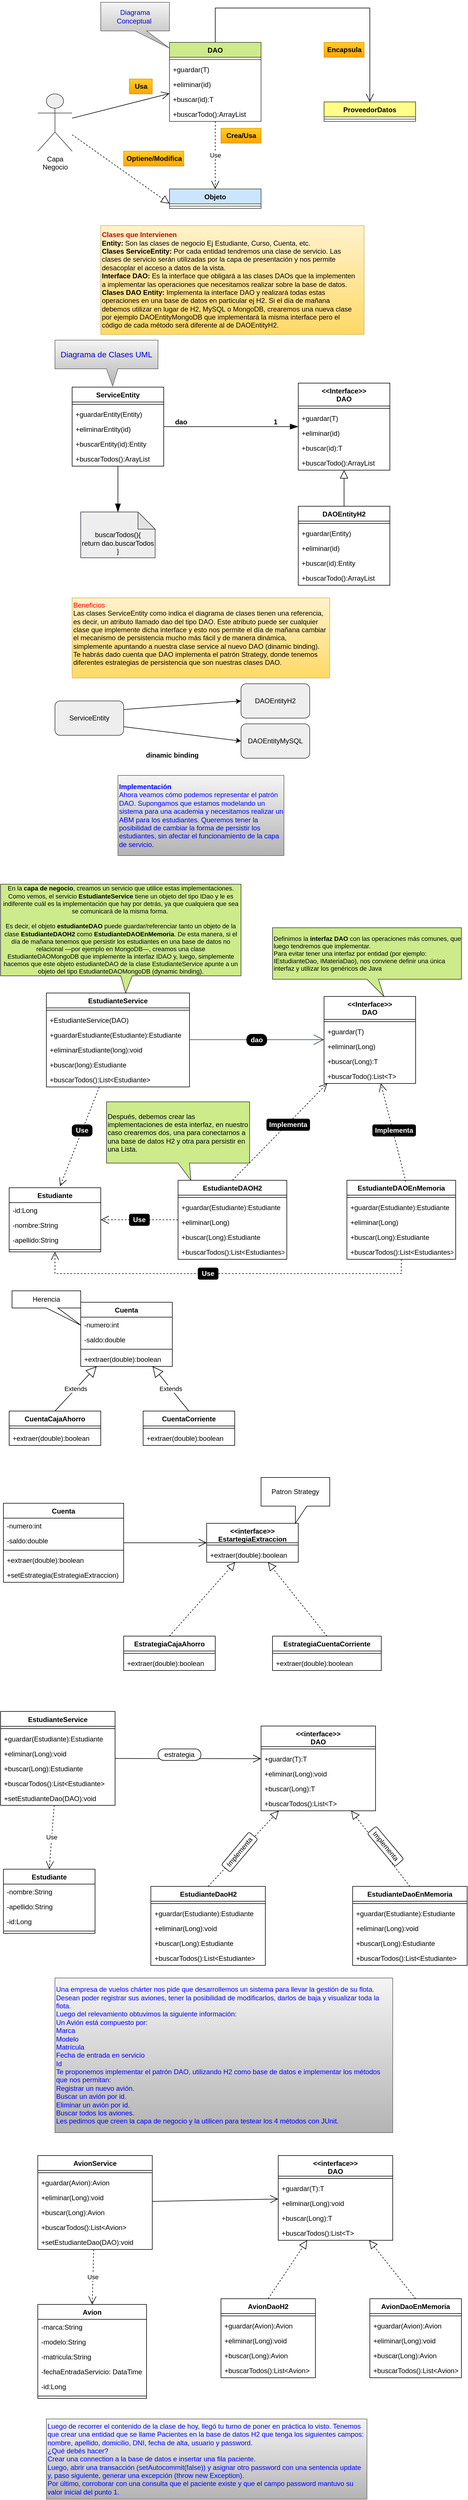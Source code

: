 <mxfile version="22.0.2" type="device">
  <diagram name="Página-1" id="qjvhuYgLX50wj-9F5xNO">
    <mxGraphModel dx="727" dy="494" grid="1" gridSize="10" guides="1" tooltips="1" connect="1" arrows="1" fold="1" page="1" pageScale="1" pageWidth="827" pageHeight="1169" math="0" shadow="0">
      <root>
        <mxCell id="0" />
        <mxCell id="1" parent="0" />
        <mxCell id="sEFj6Ik7H-KieA3DUZhE-1" value="DAO" style="swimlane;fontStyle=1;align=center;verticalAlign=top;childLayout=stackLayout;horizontal=1;startSize=26;horizontalStack=0;resizeParent=1;resizeParentMax=0;resizeLast=0;collapsible=1;marginBottom=0;whiteSpace=wrap;html=1;fillColor=#cdeb8b;strokeColor=#36393d;" parent="1" vertex="1">
          <mxGeometry x="300" y="80" width="160" height="138" as="geometry" />
        </mxCell>
        <mxCell id="sEFj6Ik7H-KieA3DUZhE-3" value="" style="line;strokeWidth=1;fillColor=none;align=left;verticalAlign=middle;spacingTop=-1;spacingLeft=3;spacingRight=3;rotatable=0;labelPosition=right;points=[];portConstraint=eastwest;strokeColor=inherit;" parent="sEFj6Ik7H-KieA3DUZhE-1" vertex="1">
          <mxGeometry y="26" width="160" height="8" as="geometry" />
        </mxCell>
        <mxCell id="sEFj6Ik7H-KieA3DUZhE-4" value="+guardar(T)" style="text;strokeColor=none;fillColor=none;align=left;verticalAlign=top;spacingLeft=4;spacingRight=4;overflow=hidden;rotatable=0;points=[[0,0.5],[1,0.5]];portConstraint=eastwest;whiteSpace=wrap;html=1;" parent="sEFj6Ik7H-KieA3DUZhE-1" vertex="1">
          <mxGeometry y="34" width="160" height="26" as="geometry" />
        </mxCell>
        <mxCell id="sEFj6Ik7H-KieA3DUZhE-5" value="+eliminar(id)" style="text;strokeColor=none;fillColor=none;align=left;verticalAlign=top;spacingLeft=4;spacingRight=4;overflow=hidden;rotatable=0;points=[[0,0.5],[1,0.5]];portConstraint=eastwest;whiteSpace=wrap;html=1;" parent="sEFj6Ik7H-KieA3DUZhE-1" vertex="1">
          <mxGeometry y="60" width="160" height="26" as="geometry" />
        </mxCell>
        <mxCell id="sEFj6Ik7H-KieA3DUZhE-6" value="+buscar(id):T" style="text;strokeColor=none;fillColor=none;align=left;verticalAlign=top;spacingLeft=4;spacingRight=4;overflow=hidden;rotatable=0;points=[[0,0.5],[1,0.5]];portConstraint=eastwest;whiteSpace=wrap;html=1;" parent="sEFj6Ik7H-KieA3DUZhE-1" vertex="1">
          <mxGeometry y="86" width="160" height="26" as="geometry" />
        </mxCell>
        <mxCell id="sEFj6Ik7H-KieA3DUZhE-7" value="+buscarTodo():ArrayList" style="text;strokeColor=none;fillColor=none;align=left;verticalAlign=top;spacingLeft=4;spacingRight=4;overflow=hidden;rotatable=0;points=[[0,0.5],[1,0.5]];portConstraint=eastwest;whiteSpace=wrap;html=1;" parent="sEFj6Ik7H-KieA3DUZhE-1" vertex="1">
          <mxGeometry y="112" width="160" height="26" as="geometry" />
        </mxCell>
        <mxCell id="sEFj6Ik7H-KieA3DUZhE-8" value="&lt;font color=&quot;#0000cc&quot;&gt;Diagrama Conceptual&amp;nbsp;&lt;/font&gt;" style="shape=callout;whiteSpace=wrap;html=1;perimeter=calloutPerimeter;position2=1;fillColor=#f5f5f5;gradientColor=#b3b3b3;strokeColor=#666666;" parent="1" vertex="1">
          <mxGeometry x="180" y="10" width="120" height="80" as="geometry" />
        </mxCell>
        <mxCell id="sEFj6Ik7H-KieA3DUZhE-9" value="ProveedorDatos" style="swimlane;fontStyle=1;align=center;verticalAlign=top;childLayout=stackLayout;horizontal=1;startSize=26;horizontalStack=0;resizeParent=1;resizeParentMax=0;resizeLast=0;collapsible=1;marginBottom=0;whiteSpace=wrap;html=1;fillColor=#ffff88;strokeColor=#36393d;" parent="1" vertex="1">
          <mxGeometry x="570" y="184" width="160" height="34" as="geometry" />
        </mxCell>
        <mxCell id="sEFj6Ik7H-KieA3DUZhE-11" value="" style="line;strokeWidth=1;fillColor=none;align=left;verticalAlign=middle;spacingTop=-1;spacingLeft=3;spacingRight=3;rotatable=0;labelPosition=right;points=[];portConstraint=eastwest;strokeColor=inherit;" parent="sEFj6Ik7H-KieA3DUZhE-9" vertex="1">
          <mxGeometry y="26" width="160" height="8" as="geometry" />
        </mxCell>
        <mxCell id="sEFj6Ik7H-KieA3DUZhE-13" value="" style="endArrow=open;endFill=1;endSize=12;html=1;rounded=0;edgeStyle=elbowEdgeStyle;entryX=0.5;entryY=0;entryDx=0;entryDy=0;exitX=0.5;exitY=0;exitDx=0;exitDy=0;" parent="1" source="sEFj6Ik7H-KieA3DUZhE-1" target="sEFj6Ik7H-KieA3DUZhE-9" edge="1">
          <mxGeometry width="160" relative="1" as="geometry">
            <mxPoint x="470" y="20" as="sourcePoint" />
            <mxPoint x="690" y="70" as="targetPoint" />
            <Array as="points">
              <mxPoint x="530" y="20" />
            </Array>
          </mxGeometry>
        </mxCell>
        <mxCell id="sEFj6Ik7H-KieA3DUZhE-14" value="Crea/Usa" style="text;align=center;fontStyle=1;verticalAlign=middle;spacingLeft=3;spacingRight=3;strokeColor=#d79b00;rotatable=0;points=[[0,0.5],[1,0.5]];portConstraint=eastwest;html=1;fillColor=#ffcd28;gradientColor=#ffa500;" parent="1" vertex="1">
          <mxGeometry x="390" y="230" width="70" height="26" as="geometry" />
        </mxCell>
        <mxCell id="sEFj6Ik7H-KieA3DUZhE-15" value="Encapsula" style="text;align=center;fontStyle=1;verticalAlign=middle;spacingLeft=3;spacingRight=3;strokeColor=#d79b00;rotatable=0;points=[[0,0.5],[1,0.5]];portConstraint=eastwest;html=1;fillColor=#ffcd28;gradientColor=#ffa500;" parent="1" vertex="1">
          <mxGeometry x="570" y="80" width="70" height="26" as="geometry" />
        </mxCell>
        <mxCell id="sEFj6Ik7H-KieA3DUZhE-16" value="Objeto" style="swimlane;fontStyle=1;align=center;verticalAlign=top;childLayout=stackLayout;horizontal=1;startSize=26;horizontalStack=0;resizeParent=1;resizeParentMax=0;resizeLast=0;collapsible=1;marginBottom=0;whiteSpace=wrap;html=1;fillColor=#cce5ff;strokeColor=#36393d;" parent="1" vertex="1">
          <mxGeometry x="300" y="336" width="160" height="34" as="geometry" />
        </mxCell>
        <mxCell id="sEFj6Ik7H-KieA3DUZhE-18" value="" style="line;strokeWidth=1;fillColor=none;align=left;verticalAlign=middle;spacingTop=-1;spacingLeft=3;spacingRight=3;rotatable=0;labelPosition=right;points=[];portConstraint=eastwest;strokeColor=inherit;" parent="sEFj6Ik7H-KieA3DUZhE-16" vertex="1">
          <mxGeometry y="26" width="160" height="8" as="geometry" />
        </mxCell>
        <mxCell id="sEFj6Ik7H-KieA3DUZhE-20" value="Use" style="endArrow=open;endSize=12;dashed=1;html=1;rounded=0;entryX=0.5;entryY=0;entryDx=0;entryDy=0;" parent="1" source="sEFj6Ik7H-KieA3DUZhE-1" target="sEFj6Ik7H-KieA3DUZhE-16" edge="1">
          <mxGeometry width="160" relative="1" as="geometry">
            <mxPoint x="330" y="190" as="sourcePoint" />
            <mxPoint x="490" y="190" as="targetPoint" />
          </mxGeometry>
        </mxCell>
        <mxCell id="sEFj6Ik7H-KieA3DUZhE-21" value="Capa&lt;br&gt;Negocio" style="shape=umlActor;verticalLabelPosition=bottom;verticalAlign=top;html=1;fillColor=#eeeeee;strokeColor=#36393d;" parent="1" vertex="1">
          <mxGeometry x="70" y="170" width="60" height="100" as="geometry" />
        </mxCell>
        <mxCell id="sEFj6Ik7H-KieA3DUZhE-24" value="" style="endArrow=block;dashed=1;endFill=0;endSize=12;html=1;rounded=0;entryX=0;entryY=0.75;entryDx=0;entryDy=0;" parent="1" source="sEFj6Ik7H-KieA3DUZhE-21" target="sEFj6Ik7H-KieA3DUZhE-16" edge="1">
          <mxGeometry width="160" relative="1" as="geometry">
            <mxPoint x="330" y="190" as="sourcePoint" />
            <mxPoint x="280" y="300" as="targetPoint" />
          </mxGeometry>
        </mxCell>
        <mxCell id="sEFj6Ik7H-KieA3DUZhE-25" value="" style="endArrow=open;endFill=1;endSize=12;html=1;rounded=0;" parent="1" source="sEFj6Ik7H-KieA3DUZhE-21" target="sEFj6Ik7H-KieA3DUZhE-1" edge="1">
          <mxGeometry width="160" relative="1" as="geometry">
            <mxPoint x="210" y="190" as="sourcePoint" />
            <mxPoint x="370" y="190" as="targetPoint" />
          </mxGeometry>
        </mxCell>
        <mxCell id="sEFj6Ik7H-KieA3DUZhE-26" value="Usa" style="text;align=center;fontStyle=1;verticalAlign=middle;spacingLeft=3;spacingRight=3;strokeColor=#d79b00;rotatable=0;points=[[0,0.5],[1,0.5]];portConstraint=eastwest;html=1;fillColor=#ffcd28;gradientColor=#ffa500;" parent="1" vertex="1">
          <mxGeometry x="230" y="144" width="40" height="26" as="geometry" />
        </mxCell>
        <mxCell id="sEFj6Ik7H-KieA3DUZhE-27" value="Optiene/Modifica" style="text;align=center;fontStyle=1;verticalAlign=middle;spacingLeft=3;spacingRight=3;strokeColor=#d79b00;rotatable=0;points=[[0,0.5],[1,0.5]];portConstraint=eastwest;html=1;fillColor=#ffcd28;gradientColor=#ffa500;" parent="1" vertex="1">
          <mxGeometry x="220" y="270" width="105" height="26" as="geometry" />
        </mxCell>
        <mxCell id="sEFj6Ik7H-KieA3DUZhE-28" value="ServiceEntity" style="swimlane;fontStyle=1;align=center;verticalAlign=top;childLayout=stackLayout;horizontal=1;startSize=26;horizontalStack=0;resizeParent=1;resizeParentMax=0;resizeLast=0;collapsible=1;marginBottom=0;whiteSpace=wrap;html=1;" parent="1" vertex="1">
          <mxGeometry x="130" y="682" width="160" height="138" as="geometry" />
        </mxCell>
        <mxCell id="sEFj6Ik7H-KieA3DUZhE-30" value="" style="line;strokeWidth=1;fillColor=none;align=left;verticalAlign=middle;spacingTop=-1;spacingLeft=3;spacingRight=3;rotatable=0;labelPosition=right;points=[];portConstraint=eastwest;strokeColor=inherit;" parent="sEFj6Ik7H-KieA3DUZhE-28" vertex="1">
          <mxGeometry y="26" width="160" height="8" as="geometry" />
        </mxCell>
        <mxCell id="sEFj6Ik7H-KieA3DUZhE-31" value="+guardarEntity(Entity)" style="text;strokeColor=none;fillColor=none;align=left;verticalAlign=top;spacingLeft=4;spacingRight=4;overflow=hidden;rotatable=0;points=[[0,0.5],[1,0.5]];portConstraint=eastwest;whiteSpace=wrap;html=1;" parent="sEFj6Ik7H-KieA3DUZhE-28" vertex="1">
          <mxGeometry y="34" width="160" height="26" as="geometry" />
        </mxCell>
        <mxCell id="sEFj6Ik7H-KieA3DUZhE-37" value="+eliminarEntity(id)" style="text;strokeColor=none;fillColor=none;align=left;verticalAlign=top;spacingLeft=4;spacingRight=4;overflow=hidden;rotatable=0;points=[[0,0.5],[1,0.5]];portConstraint=eastwest;whiteSpace=wrap;html=1;" parent="sEFj6Ik7H-KieA3DUZhE-28" vertex="1">
          <mxGeometry y="60" width="160" height="26" as="geometry" />
        </mxCell>
        <mxCell id="sEFj6Ik7H-KieA3DUZhE-38" value="+buscarEntity(id):Entity" style="text;strokeColor=none;fillColor=none;align=left;verticalAlign=top;spacingLeft=4;spacingRight=4;overflow=hidden;rotatable=0;points=[[0,0.5],[1,0.5]];portConstraint=eastwest;whiteSpace=wrap;html=1;" parent="sEFj6Ik7H-KieA3DUZhE-28" vertex="1">
          <mxGeometry y="86" width="160" height="26" as="geometry" />
        </mxCell>
        <mxCell id="sEFj6Ik7H-KieA3DUZhE-39" value="+buscarTodos():ArayList" style="text;strokeColor=none;fillColor=none;align=left;verticalAlign=top;spacingLeft=4;spacingRight=4;overflow=hidden;rotatable=0;points=[[0,0.5],[1,0.5]];portConstraint=eastwest;whiteSpace=wrap;html=1;" parent="sEFj6Ik7H-KieA3DUZhE-28" vertex="1">
          <mxGeometry y="112" width="160" height="26" as="geometry" />
        </mxCell>
        <mxCell id="sEFj6Ik7H-KieA3DUZhE-32" value="DAOEntityH2" style="swimlane;fontStyle=1;align=center;verticalAlign=top;childLayout=stackLayout;horizontal=1;startSize=26;horizontalStack=0;resizeParent=1;resizeParentMax=0;resizeLast=0;collapsible=1;marginBottom=0;whiteSpace=wrap;html=1;" parent="1" vertex="1">
          <mxGeometry x="525" y="890" width="160" height="138" as="geometry" />
        </mxCell>
        <mxCell id="sEFj6Ik7H-KieA3DUZhE-34" value="" style="line;strokeWidth=1;fillColor=none;align=left;verticalAlign=middle;spacingTop=-1;spacingLeft=3;spacingRight=3;rotatable=0;labelPosition=right;points=[];portConstraint=eastwest;strokeColor=inherit;" parent="sEFj6Ik7H-KieA3DUZhE-32" vertex="1">
          <mxGeometry y="26" width="160" height="8" as="geometry" />
        </mxCell>
        <mxCell id="sEFj6Ik7H-KieA3DUZhE-35" value="+guardar(Entity)" style="text;strokeColor=none;fillColor=none;align=left;verticalAlign=top;spacingLeft=4;spacingRight=4;overflow=hidden;rotatable=0;points=[[0,0.5],[1,0.5]];portConstraint=eastwest;whiteSpace=wrap;html=1;" parent="sEFj6Ik7H-KieA3DUZhE-32" vertex="1">
          <mxGeometry y="34" width="160" height="26" as="geometry" />
        </mxCell>
        <mxCell id="sEFj6Ik7H-KieA3DUZhE-52" value="+eliminar(id)" style="text;strokeColor=none;fillColor=none;align=left;verticalAlign=top;spacingLeft=4;spacingRight=4;overflow=hidden;rotatable=0;points=[[0,0.5],[1,0.5]];portConstraint=eastwest;whiteSpace=wrap;html=1;" parent="sEFj6Ik7H-KieA3DUZhE-32" vertex="1">
          <mxGeometry y="60" width="160" height="26" as="geometry" />
        </mxCell>
        <mxCell id="sEFj6Ik7H-KieA3DUZhE-53" value="+buscar(id):Entity" style="text;strokeColor=none;fillColor=none;align=left;verticalAlign=top;spacingLeft=4;spacingRight=4;overflow=hidden;rotatable=0;points=[[0,0.5],[1,0.5]];portConstraint=eastwest;whiteSpace=wrap;html=1;" parent="sEFj6Ik7H-KieA3DUZhE-32" vertex="1">
          <mxGeometry y="86" width="160" height="26" as="geometry" />
        </mxCell>
        <mxCell id="sEFj6Ik7H-KieA3DUZhE-54" value="+buscarTodo():ArrayList" style="text;strokeColor=none;fillColor=none;align=left;verticalAlign=top;spacingLeft=4;spacingRight=4;overflow=hidden;rotatable=0;points=[[0,0.5],[1,0.5]];portConstraint=eastwest;whiteSpace=wrap;html=1;" parent="sEFj6Ik7H-KieA3DUZhE-32" vertex="1">
          <mxGeometry y="112" width="160" height="26" as="geometry" />
        </mxCell>
        <mxCell id="sEFj6Ik7H-KieA3DUZhE-36" value="&lt;font color=&quot;#0000cc&quot; style=&quot;font-size: 14px;&quot;&gt;Diagrama de Clases UML&lt;/font&gt;" style="shape=callout;whiteSpace=wrap;html=1;perimeter=calloutPerimeter;position2=0.56;fillColor=#f5f5f5;gradientColor=#b3b3b3;strokeColor=#666666;" parent="1" vertex="1">
          <mxGeometry x="100" y="600" width="180" height="80" as="geometry" />
        </mxCell>
        <mxCell id="sEFj6Ik7H-KieA3DUZhE-40" value="&amp;lt;&amp;lt;Interface&amp;gt;&amp;gt;&lt;br&gt;DAO" style="swimlane;fontStyle=1;align=center;verticalAlign=top;childLayout=stackLayout;horizontal=1;startSize=40;horizontalStack=0;resizeParent=1;resizeParentMax=0;resizeLast=0;collapsible=1;marginBottom=0;whiteSpace=wrap;html=1;" parent="1" vertex="1">
          <mxGeometry x="525" y="675" width="160" height="152" as="geometry" />
        </mxCell>
        <mxCell id="sEFj6Ik7H-KieA3DUZhE-42" value="" style="line;strokeWidth=1;fillColor=none;align=left;verticalAlign=middle;spacingTop=-1;spacingLeft=3;spacingRight=3;rotatable=0;labelPosition=right;points=[];portConstraint=eastwest;strokeColor=inherit;" parent="sEFj6Ik7H-KieA3DUZhE-40" vertex="1">
          <mxGeometry y="40" width="160" height="8" as="geometry" />
        </mxCell>
        <mxCell id="sEFj6Ik7H-KieA3DUZhE-43" value="+guardar(T)" style="text;strokeColor=none;fillColor=none;align=left;verticalAlign=top;spacingLeft=4;spacingRight=4;overflow=hidden;rotatable=0;points=[[0,0.5],[1,0.5]];portConstraint=eastwest;whiteSpace=wrap;html=1;" parent="sEFj6Ik7H-KieA3DUZhE-40" vertex="1">
          <mxGeometry y="48" width="160" height="26" as="geometry" />
        </mxCell>
        <mxCell id="sEFj6Ik7H-KieA3DUZhE-44" value="+eliminar(id)" style="text;strokeColor=none;fillColor=none;align=left;verticalAlign=top;spacingLeft=4;spacingRight=4;overflow=hidden;rotatable=0;points=[[0,0.5],[1,0.5]];portConstraint=eastwest;whiteSpace=wrap;html=1;" parent="sEFj6Ik7H-KieA3DUZhE-40" vertex="1">
          <mxGeometry y="74" width="160" height="26" as="geometry" />
        </mxCell>
        <mxCell id="sEFj6Ik7H-KieA3DUZhE-45" value="+buscar(id):T" style="text;strokeColor=none;fillColor=none;align=left;verticalAlign=top;spacingLeft=4;spacingRight=4;overflow=hidden;rotatable=0;points=[[0,0.5],[1,0.5]];portConstraint=eastwest;whiteSpace=wrap;html=1;" parent="sEFj6Ik7H-KieA3DUZhE-40" vertex="1">
          <mxGeometry y="100" width="160" height="26" as="geometry" />
        </mxCell>
        <mxCell id="sEFj6Ik7H-KieA3DUZhE-46" value="+buscarTodo():ArrayList" style="text;strokeColor=none;fillColor=none;align=left;verticalAlign=top;spacingLeft=4;spacingRight=4;overflow=hidden;rotatable=0;points=[[0,0.5],[1,0.5]];portConstraint=eastwest;whiteSpace=wrap;html=1;" parent="sEFj6Ik7H-KieA3DUZhE-40" vertex="1">
          <mxGeometry y="126" width="160" height="26" as="geometry" />
        </mxCell>
        <mxCell id="sEFj6Ik7H-KieA3DUZhE-47" value="" style="endArrow=blockThin;endFill=1;endSize=12;html=1;rounded=0;" parent="1" source="sEFj6Ik7H-KieA3DUZhE-28" target="sEFj6Ik7H-KieA3DUZhE-40" edge="1">
          <mxGeometry width="160" relative="1" as="geometry">
            <mxPoint x="370" y="530" as="sourcePoint" />
            <mxPoint x="530" y="530" as="targetPoint" />
          </mxGeometry>
        </mxCell>
        <mxCell id="sEFj6Ik7H-KieA3DUZhE-48" value="dao" style="text;align=center;fontStyle=1;verticalAlign=middle;spacingLeft=3;spacingRight=3;strokeColor=none;rotatable=0;points=[[0,0.5],[1,0.5]];portConstraint=eastwest;html=1;" parent="1" vertex="1">
          <mxGeometry x="300" y="730" width="40" height="26" as="geometry" />
        </mxCell>
        <mxCell id="sEFj6Ik7H-KieA3DUZhE-49" value="1" style="text;align=center;fontStyle=1;verticalAlign=middle;spacingLeft=3;spacingRight=3;strokeColor=none;rotatable=0;points=[[0,0.5],[1,0.5]];portConstraint=eastwest;html=1;" parent="1" vertex="1">
          <mxGeometry x="470" y="730" width="30" height="26" as="geometry" />
        </mxCell>
        <mxCell id="sEFj6Ik7H-KieA3DUZhE-50" value="&lt;br&gt;&lt;br&gt;buscarTodos(){&lt;br&gt;return dao.buscarTodos&lt;br&gt;}" style="shape=note;whiteSpace=wrap;html=1;backgroundOutline=1;darkOpacity=0.05;fillColor=#eeeeee;strokeColor=#36393d;" parent="1" vertex="1">
          <mxGeometry x="145" y="900" width="130" height="80" as="geometry" />
        </mxCell>
        <mxCell id="sEFj6Ik7H-KieA3DUZhE-51" value="" style="endArrow=blockThin;endFill=1;endSize=12;html=1;rounded=0;entryX=0.5;entryY=0;entryDx=0;entryDy=0;entryPerimeter=0;" parent="1" source="sEFj6Ik7H-KieA3DUZhE-28" target="sEFj6Ik7H-KieA3DUZhE-50" edge="1">
          <mxGeometry width="160" relative="1" as="geometry">
            <mxPoint x="210" y="860" as="sourcePoint" />
            <mxPoint x="370" y="840" as="targetPoint" />
            <Array as="points" />
          </mxGeometry>
        </mxCell>
        <mxCell id="sEFj6Ik7H-KieA3DUZhE-55" value="" style="endArrow=block;endFill=0;endSize=12;html=1;rounded=0;exitX=0.5;exitY=0;exitDx=0;exitDy=0;" parent="1" source="sEFj6Ik7H-KieA3DUZhE-32" target="sEFj6Ik7H-KieA3DUZhE-40" edge="1">
          <mxGeometry width="160" relative="1" as="geometry">
            <mxPoint x="439.87" y="662" as="sourcePoint" />
            <mxPoint x="479.87" y="744" as="targetPoint" />
            <Array as="points" />
          </mxGeometry>
        </mxCell>
        <mxCell id="sEFj6Ik7H-KieA3DUZhE-56" value="&lt;div&gt;&lt;b&gt;&lt;font color=&quot;#cc0000&quot;&gt;Clases que Intervienen&lt;/font&gt;&lt;/b&gt;&lt;/div&gt;&lt;div&gt;&lt;b&gt;Entity:&lt;/b&gt; Son las clases de negocio Ej Estudiante, Curso, Cuenta, etc.&lt;/div&gt;&lt;div&gt;&lt;b&gt;Clases ServiceEntity:&lt;/b&gt; Por cada entidad tendremos una clase de servicio. Las&lt;/div&gt;&lt;div&gt;clases de servicio serán utilizadas por la capa de presentación y nos permite&lt;/div&gt;&lt;div&gt;desacoplar el acceso a datos de la vista.&lt;/div&gt;&lt;div&gt;&lt;b&gt;Interface DAO: &lt;/b&gt;Es la interface que obligará a las clases DAOs que la implementen&lt;/div&gt;&lt;div&gt;a implementar las operaciones que necesitamos realizar sobre la base de datos.&lt;/div&gt;&lt;div&gt;&lt;b&gt;Clases DAO Entity: &lt;/b&gt;Implementa la interface DAO y realizará todas estas&lt;/div&gt;&lt;div&gt;operaciones en una base de datos en particular ej H2. Si el día de mañana&lt;/div&gt;&lt;div&gt;debemos utilizar en lugar de H2, MySQL o MongoDB, crearemos una nueva clase&lt;/div&gt;&lt;div&gt;por ejemplo DAOEntityMongoDB que implementará la misma interface pero el&lt;/div&gt;&lt;div&gt;código de cada método será diferente al de DAOEntityH2.&amp;nbsp;&lt;/div&gt;" style="html=1;whiteSpace=wrap;align=left;fillColor=#fff2cc;gradientColor=#ffd966;strokeColor=#d6b656;" parent="1" vertex="1">
          <mxGeometry x="180" y="400" width="460" height="190" as="geometry" />
        </mxCell>
        <mxCell id="sEFj6Ik7H-KieA3DUZhE-57" value="&lt;div&gt;&lt;font color=&quot;#ff0000&quot;&gt;Beneficios&lt;/font&gt;&lt;/div&gt;&lt;div&gt;Las clases ServiceEntity como indica el diagrama de clases tienen una referencia,&lt;/div&gt;&lt;div&gt;es decir, un atributo llamado dao del tipo DAO. Este atributo puede ser cualquier&lt;/div&gt;&lt;div&gt;clase que implemente dicha interface y esto nos permite el día de mañana cambiar&lt;/div&gt;&lt;div&gt;el mecanismo de persistencia mucho más fácil y de manera dinámica,&lt;/div&gt;&lt;div&gt;simplemente apuntando a nuestra clase service al nuevo DAO (dinamic binding).&lt;/div&gt;&lt;div&gt;Te habrás dado cuenta que DAO implementa el patrón Strategy, donde tenemos&lt;/div&gt;&lt;div&gt;diferentes estrategias de persistencia que son nuestras clases DAO.&lt;/div&gt;&lt;div&gt;&lt;br&gt;&lt;/div&gt;" style="html=1;whiteSpace=wrap;align=left;fillColor=#fff2cc;gradientColor=#ffd966;strokeColor=#d6b656;" parent="1" vertex="1">
          <mxGeometry x="130" y="1050" width="450" height="140" as="geometry" />
        </mxCell>
        <mxCell id="sEFj6Ik7H-KieA3DUZhE-58" value="ServiceEntity" style="rounded=1;whiteSpace=wrap;html=1;fillColor=#eeeeee;strokeColor=#36393d;" parent="1" vertex="1">
          <mxGeometry x="100" y="1230" width="120" height="60" as="geometry" />
        </mxCell>
        <mxCell id="sEFj6Ik7H-KieA3DUZhE-59" value="DAOEntityH2" style="rounded=1;whiteSpace=wrap;html=1;fillColor=#eeeeee;strokeColor=#36393d;" parent="1" vertex="1">
          <mxGeometry x="425" y="1200" width="120" height="60" as="geometry" />
        </mxCell>
        <mxCell id="sEFj6Ik7H-KieA3DUZhE-60" value="DAOEntityMySQL" style="rounded=1;whiteSpace=wrap;html=1;fillColor=#eeeeee;strokeColor=#36393d;" parent="1" vertex="1">
          <mxGeometry x="425" y="1270" width="120" height="60" as="geometry" />
        </mxCell>
        <mxCell id="sEFj6Ik7H-KieA3DUZhE-61" value="" style="endArrow=classic;html=1;rounded=0;entryX=0;entryY=0.5;entryDx=0;entryDy=0;exitX=1;exitY=0.25;exitDx=0;exitDy=0;" parent="1" source="sEFj6Ik7H-KieA3DUZhE-58" target="sEFj6Ik7H-KieA3DUZhE-59" edge="1">
          <mxGeometry width="50" height="50" relative="1" as="geometry">
            <mxPoint x="380" y="1160" as="sourcePoint" />
            <mxPoint x="430" y="1110" as="targetPoint" />
          </mxGeometry>
        </mxCell>
        <mxCell id="sEFj6Ik7H-KieA3DUZhE-62" value="" style="endArrow=classic;html=1;rounded=0;exitX=1;exitY=0.75;exitDx=0;exitDy=0;entryX=0;entryY=0.5;entryDx=0;entryDy=0;" parent="1" source="sEFj6Ik7H-KieA3DUZhE-58" target="sEFj6Ik7H-KieA3DUZhE-60" edge="1">
          <mxGeometry width="50" height="50" relative="1" as="geometry">
            <mxPoint x="380" y="1160" as="sourcePoint" />
            <mxPoint x="430" y="1110" as="targetPoint" />
          </mxGeometry>
        </mxCell>
        <mxCell id="sEFj6Ik7H-KieA3DUZhE-63" value="&lt;b&gt;dinamic binding&lt;/b&gt;" style="text;html=1;strokeColor=none;fillColor=none;align=center;verticalAlign=middle;whiteSpace=wrap;rounded=0;" parent="1" vertex="1">
          <mxGeometry x="250" y="1310" width="110" height="30" as="geometry" />
        </mxCell>
        <mxCell id="sEFj6Ik7H-KieA3DUZhE-64" value="&lt;div&gt;&lt;b&gt;&lt;font color=&quot;#0000ff&quot;&gt;Implementación&lt;/font&gt;&lt;/b&gt;&lt;/div&gt;&lt;div&gt;&lt;font color=&quot;#0000ff&quot;&gt;Ahora veamos cómo podemos representar el patrón DAO. Supongamos que estamos modelando un sistema para una academia y necesitamos realizar un ABM para los estudiantes. Queremos tener la posibilidad de cambiar la forma de persistir los estudiantes, sin afectar el funcionamiento de la capa de servicio.&lt;/font&gt;&lt;/div&gt;" style="rounded=0;whiteSpace=wrap;html=1;align=left;fillColor=#f5f5f5;gradientColor=#b3b3b3;strokeColor=#666666;" parent="1" vertex="1">
          <mxGeometry x="210" y="1360" width="290" height="140" as="geometry" />
        </mxCell>
        <mxCell id="sEFj6Ik7H-KieA3DUZhE-65" value="EstudianteService" style="swimlane;fontStyle=1;align=center;verticalAlign=top;childLayout=stackLayout;horizontal=1;startSize=26;horizontalStack=0;resizeParent=1;resizeParentMax=0;resizeLast=0;collapsible=1;marginBottom=0;whiteSpace=wrap;html=1;" parent="1" vertex="1">
          <mxGeometry x="85" y="1740" width="250" height="164" as="geometry" />
        </mxCell>
        <mxCell id="sEFj6Ik7H-KieA3DUZhE-67" value="" style="line;strokeWidth=1;fillColor=none;align=left;verticalAlign=middle;spacingTop=-1;spacingLeft=3;spacingRight=3;rotatable=0;labelPosition=right;points=[];portConstraint=eastwest;strokeColor=inherit;" parent="sEFj6Ik7H-KieA3DUZhE-65" vertex="1">
          <mxGeometry y="26" width="250" height="8" as="geometry" />
        </mxCell>
        <mxCell id="sEFj6Ik7H-KieA3DUZhE-68" value="+EstudianteService(DAO)" style="text;strokeColor=none;fillColor=none;align=left;verticalAlign=top;spacingLeft=4;spacingRight=4;overflow=hidden;rotatable=0;points=[[0,0.5],[1,0.5]];portConstraint=eastwest;whiteSpace=wrap;html=1;" parent="sEFj6Ik7H-KieA3DUZhE-65" vertex="1">
          <mxGeometry y="34" width="250" height="26" as="geometry" />
        </mxCell>
        <mxCell id="sEFj6Ik7H-KieA3DUZhE-69" value="+guardarEstudiante(Estudiante):Estudiante" style="text;strokeColor=none;fillColor=none;align=left;verticalAlign=top;spacingLeft=4;spacingRight=4;overflow=hidden;rotatable=0;points=[[0,0.5],[1,0.5]];portConstraint=eastwest;whiteSpace=wrap;html=1;" parent="sEFj6Ik7H-KieA3DUZhE-65" vertex="1">
          <mxGeometry y="60" width="250" height="26" as="geometry" />
        </mxCell>
        <mxCell id="sEFj6Ik7H-KieA3DUZhE-70" value="+eliminarEstudiante(long):void" style="text;strokeColor=none;fillColor=none;align=left;verticalAlign=top;spacingLeft=4;spacingRight=4;overflow=hidden;rotatable=0;points=[[0,0.5],[1,0.5]];portConstraint=eastwest;whiteSpace=wrap;html=1;" parent="sEFj6Ik7H-KieA3DUZhE-65" vertex="1">
          <mxGeometry y="86" width="250" height="26" as="geometry" />
        </mxCell>
        <mxCell id="sEFj6Ik7H-KieA3DUZhE-71" value="+buscar(long):Estudiante" style="text;strokeColor=none;fillColor=none;align=left;verticalAlign=top;spacingLeft=4;spacingRight=4;overflow=hidden;rotatable=0;points=[[0,0.5],[1,0.5]];portConstraint=eastwest;whiteSpace=wrap;html=1;" parent="sEFj6Ik7H-KieA3DUZhE-65" vertex="1">
          <mxGeometry y="112" width="250" height="26" as="geometry" />
        </mxCell>
        <mxCell id="sEFj6Ik7H-KieA3DUZhE-72" value="+buscarTodos():List&amp;lt;Estudiante&amp;gt;" style="text;strokeColor=none;fillColor=none;align=left;verticalAlign=top;spacingLeft=4;spacingRight=4;overflow=hidden;rotatable=0;points=[[0,0.5],[1,0.5]];portConstraint=eastwest;whiteSpace=wrap;html=1;" parent="sEFj6Ik7H-KieA3DUZhE-65" vertex="1">
          <mxGeometry y="138" width="250" height="26" as="geometry" />
        </mxCell>
        <mxCell id="sEFj6Ik7H-KieA3DUZhE-73" value="&lt;div style=&quot;font-size: 11px;&quot;&gt;&lt;font style=&quot;font-size: 11px;&quot;&gt;En la &lt;b&gt;capa de negocio&lt;/b&gt;, creamos un servicio que utilice estas implementaciones. Como vemos, el servicio &lt;b&gt;EstudianteService&lt;/b&gt; tiene un objeto del tipo IDao y le es indiferente cuál es la implementación que hay por detrás, ya que cualquiera que sea se comunicará de la misma forma.&amp;nbsp;&lt;/font&gt;&lt;/div&gt;&lt;div style=&quot;font-size: 11px;&quot;&gt;&lt;font style=&quot;font-size: 11px;&quot;&gt;&lt;br&gt;&lt;/font&gt;&lt;/div&gt;&lt;div style=&quot;font-size: 11px;&quot;&gt;&lt;font style=&quot;font-size: 11px;&quot;&gt;Es decir, el objeto &lt;b&gt;estudianteDAO&lt;/b&gt; puede guardar/referenciar tanto un objeto de la clase &lt;b&gt;EstudianteDAOH2 &lt;/b&gt;como &lt;b&gt;EstudianteDAOEnMemoria&lt;/b&gt;. De esta manera, si el día de mañana tenemos que persistir los estudiantes en una base de datos no relacional —por ejemplo en MongoDB—, creamos una clase EstudianteDAOMongoDB que implemente la interfaz IDAO y, luego, simplemente hacemos que este objeto estudianteDAO de la clase EstudianteService apunte a un objeto del tipo EstudianteDAOMongoDB (dynamic binding).&lt;/font&gt;&lt;/div&gt;" style="shape=callout;whiteSpace=wrap;html=1;perimeter=calloutPerimeter;position2=0.52;fillColor=#cdeb8b;strokeColor=#36393d;" parent="1" vertex="1">
          <mxGeometry x="5" y="1550" width="420" height="190" as="geometry" />
        </mxCell>
        <mxCell id="sEFj6Ik7H-KieA3DUZhE-78" value="&amp;lt;&amp;lt;Interface&amp;gt;&amp;gt;&lt;br&gt;DAO" style="swimlane;fontStyle=1;align=center;verticalAlign=top;childLayout=stackLayout;horizontal=1;startSize=40;horizontalStack=0;resizeParent=1;resizeParentMax=0;resizeLast=0;collapsible=1;marginBottom=0;whiteSpace=wrap;html=1;" parent="1" vertex="1">
          <mxGeometry x="570" y="1746" width="160" height="152" as="geometry" />
        </mxCell>
        <mxCell id="sEFj6Ik7H-KieA3DUZhE-79" value="" style="line;strokeWidth=1;fillColor=none;align=left;verticalAlign=middle;spacingTop=-1;spacingLeft=3;spacingRight=3;rotatable=0;labelPosition=right;points=[];portConstraint=eastwest;strokeColor=inherit;" parent="sEFj6Ik7H-KieA3DUZhE-78" vertex="1">
          <mxGeometry y="40" width="160" height="8" as="geometry" />
        </mxCell>
        <mxCell id="sEFj6Ik7H-KieA3DUZhE-80" value="+guardar(T)" style="text;strokeColor=none;fillColor=none;align=left;verticalAlign=top;spacingLeft=4;spacingRight=4;overflow=hidden;rotatable=0;points=[[0,0.5],[1,0.5]];portConstraint=eastwest;whiteSpace=wrap;html=1;" parent="sEFj6Ik7H-KieA3DUZhE-78" vertex="1">
          <mxGeometry y="48" width="160" height="26" as="geometry" />
        </mxCell>
        <mxCell id="sEFj6Ik7H-KieA3DUZhE-81" value="+eliminar(Long)" style="text;strokeColor=none;fillColor=none;align=left;verticalAlign=top;spacingLeft=4;spacingRight=4;overflow=hidden;rotatable=0;points=[[0,0.5],[1,0.5]];portConstraint=eastwest;whiteSpace=wrap;html=1;" parent="sEFj6Ik7H-KieA3DUZhE-78" vertex="1">
          <mxGeometry y="74" width="160" height="26" as="geometry" />
        </mxCell>
        <mxCell id="sEFj6Ik7H-KieA3DUZhE-82" value="+buscar(Long):T" style="text;strokeColor=none;fillColor=none;align=left;verticalAlign=top;spacingLeft=4;spacingRight=4;overflow=hidden;rotatable=0;points=[[0,0.5],[1,0.5]];portConstraint=eastwest;whiteSpace=wrap;html=1;" parent="sEFj6Ik7H-KieA3DUZhE-78" vertex="1">
          <mxGeometry y="100" width="160" height="26" as="geometry" />
        </mxCell>
        <mxCell id="sEFj6Ik7H-KieA3DUZhE-83" value="+buscarTodo():List&amp;lt;T&amp;gt;" style="text;strokeColor=none;fillColor=none;align=left;verticalAlign=top;spacingLeft=4;spacingRight=4;overflow=hidden;rotatable=0;points=[[0,0.5],[1,0.5]];portConstraint=eastwest;whiteSpace=wrap;html=1;" parent="sEFj6Ik7H-KieA3DUZhE-78" vertex="1">
          <mxGeometry y="126" width="160" height="26" as="geometry" />
        </mxCell>
        <mxCell id="sEFj6Ik7H-KieA3DUZhE-84" value="&lt;div style=&quot;font-size: 11px;&quot;&gt;&lt;div&gt;Definimos la&lt;b&gt; interfaz DAO&lt;/b&gt; con las operaciones más comunes, que luego tendremos que implementar.&lt;/div&gt;&lt;div&gt;Para evitar tener una interfaz por entidad (por ejemplo: IEstudianteDao, IMateriaDao), nos conviene definir una única interfaz y utilizar los genéricos de Java&lt;/div&gt;&lt;/div&gt;" style="shape=callout;whiteSpace=wrap;html=1;perimeter=calloutPerimeter;position2=0.59;fillColor=#cdeb8b;strokeColor=#36393d;align=left;" parent="1" vertex="1">
          <mxGeometry x="480" y="1626" width="330" height="120" as="geometry" />
        </mxCell>
        <mxCell id="sEFj6Ik7H-KieA3DUZhE-85" value="" style="endArrow=open;endSize=16;endFill=0;html=1;rounded=0;fillColor=#647687;strokeColor=#314354;" parent="1" edge="1">
          <mxGeometry x="0.404" y="-28" width="160" relative="1" as="geometry">
            <mxPoint x="335" y="1821.5" as="sourcePoint" />
            <mxPoint x="570" y="1821.5" as="targetPoint" />
            <mxPoint y="1" as="offset" />
          </mxGeometry>
        </mxCell>
        <mxCell id="sEFj6Ik7H-KieA3DUZhE-86" value="Estudiante" style="swimlane;fontStyle=1;align=center;verticalAlign=top;childLayout=stackLayout;horizontal=1;startSize=26;horizontalStack=0;resizeParent=1;resizeParentMax=0;resizeLast=0;collapsible=1;marginBottom=0;whiteSpace=wrap;html=1;" parent="1" vertex="1">
          <mxGeometry x="20" y="2080" width="160" height="112" as="geometry" />
        </mxCell>
        <mxCell id="sEFj6Ik7H-KieA3DUZhE-87" value="-id:Long" style="text;strokeColor=none;fillColor=none;align=left;verticalAlign=top;spacingLeft=4;spacingRight=4;overflow=hidden;rotatable=0;points=[[0,0.5],[1,0.5]];portConstraint=eastwest;whiteSpace=wrap;html=1;" parent="sEFj6Ik7H-KieA3DUZhE-86" vertex="1">
          <mxGeometry y="26" width="160" height="26" as="geometry" />
        </mxCell>
        <mxCell id="sEFj6Ik7H-KieA3DUZhE-90" value="-nombre:String" style="text;strokeColor=none;fillColor=none;align=left;verticalAlign=top;spacingLeft=4;spacingRight=4;overflow=hidden;rotatable=0;points=[[0,0.5],[1,0.5]];portConstraint=eastwest;whiteSpace=wrap;html=1;" parent="sEFj6Ik7H-KieA3DUZhE-86" vertex="1">
          <mxGeometry y="52" width="160" height="26" as="geometry" />
        </mxCell>
        <mxCell id="RqFss-vQhpwvdEyaL1CD-2" value="-apellido:String" style="text;strokeColor=none;fillColor=none;align=left;verticalAlign=top;spacingLeft=4;spacingRight=4;overflow=hidden;rotatable=0;points=[[0,0.5],[1,0.5]];portConstraint=eastwest;whiteSpace=wrap;html=1;" parent="sEFj6Ik7H-KieA3DUZhE-86" vertex="1">
          <mxGeometry y="78" width="160" height="26" as="geometry" />
        </mxCell>
        <mxCell id="sEFj6Ik7H-KieA3DUZhE-88" value="" style="line;strokeWidth=1;fillColor=none;align=left;verticalAlign=middle;spacingTop=-1;spacingLeft=3;spacingRight=3;rotatable=0;labelPosition=right;points=[];portConstraint=eastwest;strokeColor=inherit;" parent="sEFj6Ik7H-KieA3DUZhE-86" vertex="1">
          <mxGeometry y="104" width="160" height="8" as="geometry" />
        </mxCell>
        <mxCell id="sEFj6Ik7H-KieA3DUZhE-91" value="" style="endArrow=open;endSize=12;dashed=1;html=1;rounded=0;entryX=0.556;entryY=-0.025;entryDx=0;entryDy=0;entryPerimeter=0;" parent="1" source="sEFj6Ik7H-KieA3DUZhE-65" target="sEFj6Ik7H-KieA3DUZhE-86" edge="1">
          <mxGeometry width="160" relative="1" as="geometry">
            <mxPoint x="330" y="1980" as="sourcePoint" />
            <mxPoint x="490" y="1980" as="targetPoint" />
          </mxGeometry>
        </mxCell>
        <mxCell id="sEFj6Ik7H-KieA3DUZhE-92" value="EstudianteDAOH2" style="swimlane;fontStyle=1;align=center;verticalAlign=top;childLayout=stackLayout;horizontal=1;startSize=26;horizontalStack=0;resizeParent=1;resizeParentMax=0;resizeLast=0;collapsible=1;marginBottom=0;whiteSpace=wrap;html=1;" parent="1" vertex="1">
          <mxGeometry x="315" y="2067" width="190" height="138" as="geometry" />
        </mxCell>
        <mxCell id="sEFj6Ik7H-KieA3DUZhE-94" value="" style="line;strokeWidth=1;fillColor=none;align=left;verticalAlign=middle;spacingTop=-1;spacingLeft=3;spacingRight=3;rotatable=0;labelPosition=right;points=[];portConstraint=eastwest;strokeColor=inherit;" parent="sEFj6Ik7H-KieA3DUZhE-92" vertex="1">
          <mxGeometry y="26" width="190" height="8" as="geometry" />
        </mxCell>
        <mxCell id="sEFj6Ik7H-KieA3DUZhE-95" value="+guardar(Estudiante):Estudiante" style="text;strokeColor=none;fillColor=none;align=left;verticalAlign=top;spacingLeft=4;spacingRight=4;overflow=hidden;rotatable=0;points=[[0,0.5],[1,0.5]];portConstraint=eastwest;whiteSpace=wrap;html=1;" parent="sEFj6Ik7H-KieA3DUZhE-92" vertex="1">
          <mxGeometry y="34" width="190" height="26" as="geometry" />
        </mxCell>
        <mxCell id="RqFss-vQhpwvdEyaL1CD-3" value="+eliminar(Long)" style="text;strokeColor=none;fillColor=none;align=left;verticalAlign=top;spacingLeft=4;spacingRight=4;overflow=hidden;rotatable=0;points=[[0,0.5],[1,0.5]];portConstraint=eastwest;whiteSpace=wrap;html=1;" parent="sEFj6Ik7H-KieA3DUZhE-92" vertex="1">
          <mxGeometry y="60" width="190" height="26" as="geometry" />
        </mxCell>
        <mxCell id="RqFss-vQhpwvdEyaL1CD-4" value="+buscar(Long):Estudiante" style="text;strokeColor=none;fillColor=none;align=left;verticalAlign=top;spacingLeft=4;spacingRight=4;overflow=hidden;rotatable=0;points=[[0,0.5],[1,0.5]];portConstraint=eastwest;whiteSpace=wrap;html=1;" parent="sEFj6Ik7H-KieA3DUZhE-92" vertex="1">
          <mxGeometry y="86" width="190" height="26" as="geometry" />
        </mxCell>
        <mxCell id="RqFss-vQhpwvdEyaL1CD-5" value="+buscarTodos():List&amp;lt;Estudiantes&amp;gt;" style="text;strokeColor=none;fillColor=none;align=left;verticalAlign=top;spacingLeft=4;spacingRight=4;overflow=hidden;rotatable=0;points=[[0,0.5],[1,0.5]];portConstraint=eastwest;whiteSpace=wrap;html=1;" parent="sEFj6Ik7H-KieA3DUZhE-92" vertex="1">
          <mxGeometry y="112" width="190" height="26" as="geometry" />
        </mxCell>
        <mxCell id="RqFss-vQhpwvdEyaL1CD-6" value="&lt;div style=&quot;&quot;&gt;Después, debemos crear las implementaciones de esta interfaz, en nuestro caso crearemos dos, una para conectarnos a una base de datos H2 y otra para persistir en una Lista.&lt;br&gt;&lt;/div&gt;" style="shape=callout;whiteSpace=wrap;html=1;perimeter=calloutPerimeter;position2=0.59;fillColor=#cdeb8b;strokeColor=#36393d;align=left;" parent="1" vertex="1">
          <mxGeometry x="190" y="1930" width="250" height="137" as="geometry" />
        </mxCell>
        <mxCell id="RqFss-vQhpwvdEyaL1CD-7" value="" style="endArrow=open;endSize=12;dashed=1;html=1;rounded=0;exitX=0.5;exitY=0;exitDx=0;exitDy=0;" parent="1" source="sEFj6Ik7H-KieA3DUZhE-92" target="sEFj6Ik7H-KieA3DUZhE-78" edge="1">
          <mxGeometry x="0.052" y="-74" width="160" relative="1" as="geometry">
            <mxPoint x="330" y="1990" as="sourcePoint" />
            <mxPoint x="490" y="1990" as="targetPoint" />
            <mxPoint as="offset" />
          </mxGeometry>
        </mxCell>
        <mxCell id="RqFss-vQhpwvdEyaL1CD-8" value="" style="endArrow=open;endSize=12;dashed=1;html=1;rounded=0;" parent="1" source="sEFj6Ik7H-KieA3DUZhE-92" target="sEFj6Ik7H-KieA3DUZhE-86" edge="1">
          <mxGeometry width="160" relative="1" as="geometry">
            <mxPoint x="330" y="1990" as="sourcePoint" />
            <mxPoint x="490" y="1990" as="targetPoint" />
          </mxGeometry>
        </mxCell>
        <mxCell id="RqFss-vQhpwvdEyaL1CD-13" value="EstudianteDAOEnMemoria" style="swimlane;fontStyle=1;align=center;verticalAlign=top;childLayout=stackLayout;horizontal=1;startSize=26;horizontalStack=0;resizeParent=1;resizeParentMax=0;resizeLast=0;collapsible=1;marginBottom=0;whiteSpace=wrap;html=1;" parent="1" vertex="1">
          <mxGeometry x="610" y="2067" width="190" height="138" as="geometry" />
        </mxCell>
        <mxCell id="RqFss-vQhpwvdEyaL1CD-14" value="" style="line;strokeWidth=1;fillColor=none;align=left;verticalAlign=middle;spacingTop=-1;spacingLeft=3;spacingRight=3;rotatable=0;labelPosition=right;points=[];portConstraint=eastwest;strokeColor=inherit;" parent="RqFss-vQhpwvdEyaL1CD-13" vertex="1">
          <mxGeometry y="26" width="190" height="8" as="geometry" />
        </mxCell>
        <mxCell id="RqFss-vQhpwvdEyaL1CD-15" value="+guardar(Estudiante):Estudiante" style="text;strokeColor=none;fillColor=none;align=left;verticalAlign=top;spacingLeft=4;spacingRight=4;overflow=hidden;rotatable=0;points=[[0,0.5],[1,0.5]];portConstraint=eastwest;whiteSpace=wrap;html=1;" parent="RqFss-vQhpwvdEyaL1CD-13" vertex="1">
          <mxGeometry y="34" width="190" height="26" as="geometry" />
        </mxCell>
        <mxCell id="RqFss-vQhpwvdEyaL1CD-16" value="+eliminar(Long)" style="text;strokeColor=none;fillColor=none;align=left;verticalAlign=top;spacingLeft=4;spacingRight=4;overflow=hidden;rotatable=0;points=[[0,0.5],[1,0.5]];portConstraint=eastwest;whiteSpace=wrap;html=1;" parent="RqFss-vQhpwvdEyaL1CD-13" vertex="1">
          <mxGeometry y="60" width="190" height="26" as="geometry" />
        </mxCell>
        <mxCell id="RqFss-vQhpwvdEyaL1CD-17" value="+buscar(Long):Estudiante" style="text;strokeColor=none;fillColor=none;align=left;verticalAlign=top;spacingLeft=4;spacingRight=4;overflow=hidden;rotatable=0;points=[[0,0.5],[1,0.5]];portConstraint=eastwest;whiteSpace=wrap;html=1;" parent="RqFss-vQhpwvdEyaL1CD-13" vertex="1">
          <mxGeometry y="86" width="190" height="26" as="geometry" />
        </mxCell>
        <mxCell id="RqFss-vQhpwvdEyaL1CD-18" value="+buscarTodos():List&amp;lt;Estudiantes&amp;gt;" style="text;strokeColor=none;fillColor=none;align=left;verticalAlign=top;spacingLeft=4;spacingRight=4;overflow=hidden;rotatable=0;points=[[0,0.5],[1,0.5]];portConstraint=eastwest;whiteSpace=wrap;html=1;" parent="RqFss-vQhpwvdEyaL1CD-13" vertex="1">
          <mxGeometry y="112" width="190" height="26" as="geometry" />
        </mxCell>
        <mxCell id="RqFss-vQhpwvdEyaL1CD-19" value="" style="endArrow=open;endSize=12;dashed=1;html=1;rounded=0;exitX=0.541;exitY=0.018;exitDx=0;exitDy=0;exitPerimeter=0;" parent="1" source="RqFss-vQhpwvdEyaL1CD-13" target="sEFj6Ik7H-KieA3DUZhE-78" edge="1">
          <mxGeometry x="-0.2" y="78" width="160" relative="1" as="geometry">
            <mxPoint x="785" y="1960" as="sourcePoint" />
            <mxPoint x="650" y="1960" as="targetPoint" />
            <mxPoint as="offset" />
          </mxGeometry>
        </mxCell>
        <mxCell id="RqFss-vQhpwvdEyaL1CD-20" value="" style="endArrow=open;endSize=12;dashed=1;html=1;rounded=0;edgeStyle=elbowEdgeStyle;elbow=vertical;" parent="1" source="RqFss-vQhpwvdEyaL1CD-13" target="sEFj6Ik7H-KieA3DUZhE-86" edge="1">
          <mxGeometry x="0.377" y="-20" width="160" relative="1" as="geometry">
            <mxPoint x="610" y="2240" as="sourcePoint" />
            <mxPoint x="180" y="2240" as="targetPoint" />
            <Array as="points">
              <mxPoint x="410" y="2230" />
            </Array>
            <mxPoint as="offset" />
          </mxGeometry>
        </mxCell>
        <mxCell id="RqFss-vQhpwvdEyaL1CD-21" value="&lt;font color=&quot;#ffffff&quot;&gt;&lt;b&gt;Use&lt;/b&gt;&lt;/font&gt;" style="shape=ext;double=1;rounded=1;whiteSpace=wrap;html=1;fillColor=#000000;arcSize=30;" parent="1" vertex="1">
          <mxGeometry x="130" y="1970" width="35" height="20" as="geometry" />
        </mxCell>
        <mxCell id="RqFss-vQhpwvdEyaL1CD-23" value="&lt;font color=&quot;#ffffff&quot;&gt;&lt;b&gt;Use&lt;/b&gt;&lt;/font&gt;" style="shape=ext;double=1;rounded=1;whiteSpace=wrap;html=1;fillColor=#000000;" parent="1" vertex="1">
          <mxGeometry x="230" y="2126" width="35" height="20" as="geometry" />
        </mxCell>
        <mxCell id="RqFss-vQhpwvdEyaL1CD-25" value="&lt;font color=&quot;#ffffff&quot;&gt;&lt;b&gt;Use&lt;/b&gt;&lt;/font&gt;" style="shape=ext;double=1;rounded=1;whiteSpace=wrap;html=1;fillColor=#000000;" parent="1" vertex="1">
          <mxGeometry x="350" y="2220" width="35" height="20" as="geometry" />
        </mxCell>
        <mxCell id="RqFss-vQhpwvdEyaL1CD-28" value="&lt;font color=&quot;#ffffff&quot;&gt;&lt;b&gt;Implementa&lt;/b&gt;&lt;/font&gt;" style="shape=ext;double=1;rounded=1;whiteSpace=wrap;html=1;fillColor=#000000;" parent="1" vertex="1">
          <mxGeometry x="470" y="1960" width="75" height="20" as="geometry" />
        </mxCell>
        <mxCell id="RqFss-vQhpwvdEyaL1CD-29" value="&lt;font color=&quot;#ffffff&quot;&gt;&lt;b&gt;Implementa&lt;/b&gt;&lt;/font&gt;" style="shape=ext;double=1;rounded=1;whiteSpace=wrap;html=1;fillColor=#000000;" parent="1" vertex="1">
          <mxGeometry x="655" y="1970" width="75" height="20" as="geometry" />
        </mxCell>
        <mxCell id="RqFss-vQhpwvdEyaL1CD-30" value="&lt;font color=&quot;#ffffff&quot;&gt;&lt;b&gt;dao&lt;/b&gt;&lt;/font&gt;" style="shape=ext;double=1;rounded=1;whiteSpace=wrap;html=1;fillColor=#000000;arcSize=43;" parent="1" vertex="1">
          <mxGeometry x="435" y="1812" width="35" height="20" as="geometry" />
        </mxCell>
        <mxCell id="BF9PMd7kjyH6Jt6yXd9C-1" value="Cuenta" style="swimlane;fontStyle=1;align=center;verticalAlign=top;childLayout=stackLayout;horizontal=1;startSize=26;horizontalStack=0;resizeParent=1;resizeParentMax=0;resizeLast=0;collapsible=1;marginBottom=0;whiteSpace=wrap;html=1;" parent="1" vertex="1">
          <mxGeometry x="145" y="2280" width="160" height="112" as="geometry" />
        </mxCell>
        <mxCell id="BF9PMd7kjyH6Jt6yXd9C-2" value="-numero:int" style="text;strokeColor=none;fillColor=none;align=left;verticalAlign=top;spacingLeft=4;spacingRight=4;overflow=hidden;rotatable=0;points=[[0,0.5],[1,0.5]];portConstraint=eastwest;whiteSpace=wrap;html=1;" parent="BF9PMd7kjyH6Jt6yXd9C-1" vertex="1">
          <mxGeometry y="26" width="160" height="26" as="geometry" />
        </mxCell>
        <mxCell id="BF9PMd7kjyH6Jt6yXd9C-5" value="-saldo:double" style="text;strokeColor=none;fillColor=none;align=left;verticalAlign=top;spacingLeft=4;spacingRight=4;overflow=hidden;rotatable=0;points=[[0,0.5],[1,0.5]];portConstraint=eastwest;whiteSpace=wrap;html=1;" parent="BF9PMd7kjyH6Jt6yXd9C-1" vertex="1">
          <mxGeometry y="52" width="160" height="26" as="geometry" />
        </mxCell>
        <mxCell id="BF9PMd7kjyH6Jt6yXd9C-3" value="" style="line;strokeWidth=1;fillColor=none;align=left;verticalAlign=middle;spacingTop=-1;spacingLeft=3;spacingRight=3;rotatable=0;labelPosition=right;points=[];portConstraint=eastwest;strokeColor=inherit;" parent="BF9PMd7kjyH6Jt6yXd9C-1" vertex="1">
          <mxGeometry y="78" width="160" height="8" as="geometry" />
        </mxCell>
        <mxCell id="BF9PMd7kjyH6Jt6yXd9C-4" value="+extraer(double):boolean" style="text;strokeColor=none;fillColor=none;align=left;verticalAlign=top;spacingLeft=4;spacingRight=4;overflow=hidden;rotatable=0;points=[[0,0.5],[1,0.5]];portConstraint=eastwest;whiteSpace=wrap;html=1;" parent="BF9PMd7kjyH6Jt6yXd9C-1" vertex="1">
          <mxGeometry y="86" width="160" height="26" as="geometry" />
        </mxCell>
        <mxCell id="BF9PMd7kjyH6Jt6yXd9C-6" value="CuentaCajaAhorro" style="swimlane;fontStyle=1;align=center;verticalAlign=top;childLayout=stackLayout;horizontal=1;startSize=26;horizontalStack=0;resizeParent=1;resizeParentMax=0;resizeLast=0;collapsible=1;marginBottom=0;whiteSpace=wrap;html=1;" parent="1" vertex="1">
          <mxGeometry x="20" y="2470" width="160" height="60" as="geometry" />
        </mxCell>
        <mxCell id="BF9PMd7kjyH6Jt6yXd9C-8" value="" style="line;strokeWidth=1;fillColor=none;align=left;verticalAlign=middle;spacingTop=-1;spacingLeft=3;spacingRight=3;rotatable=0;labelPosition=right;points=[];portConstraint=eastwest;strokeColor=inherit;" parent="BF9PMd7kjyH6Jt6yXd9C-6" vertex="1">
          <mxGeometry y="26" width="160" height="8" as="geometry" />
        </mxCell>
        <mxCell id="BF9PMd7kjyH6Jt6yXd9C-9" value="+extraer(double):boolean" style="text;strokeColor=none;fillColor=none;align=left;verticalAlign=top;spacingLeft=4;spacingRight=4;overflow=hidden;rotatable=0;points=[[0,0.5],[1,0.5]];portConstraint=eastwest;whiteSpace=wrap;html=1;" parent="BF9PMd7kjyH6Jt6yXd9C-6" vertex="1">
          <mxGeometry y="34" width="160" height="26" as="geometry" />
        </mxCell>
        <mxCell id="BF9PMd7kjyH6Jt6yXd9C-10" value="CuentaCorriente" style="swimlane;fontStyle=1;align=center;verticalAlign=top;childLayout=stackLayout;horizontal=1;startSize=26;horizontalStack=0;resizeParent=1;resizeParentMax=0;resizeLast=0;collapsible=1;marginBottom=0;whiteSpace=wrap;html=1;" parent="1" vertex="1">
          <mxGeometry x="254" y="2470" width="160" height="60" as="geometry" />
        </mxCell>
        <mxCell id="BF9PMd7kjyH6Jt6yXd9C-11" value="" style="line;strokeWidth=1;fillColor=none;align=left;verticalAlign=middle;spacingTop=-1;spacingLeft=3;spacingRight=3;rotatable=0;labelPosition=right;points=[];portConstraint=eastwest;strokeColor=inherit;" parent="BF9PMd7kjyH6Jt6yXd9C-10" vertex="1">
          <mxGeometry y="26" width="160" height="8" as="geometry" />
        </mxCell>
        <mxCell id="BF9PMd7kjyH6Jt6yXd9C-12" value="+extraer(double):boolean" style="text;strokeColor=none;fillColor=none;align=left;verticalAlign=top;spacingLeft=4;spacingRight=4;overflow=hidden;rotatable=0;points=[[0,0.5],[1,0.5]];portConstraint=eastwest;whiteSpace=wrap;html=1;" parent="BF9PMd7kjyH6Jt6yXd9C-10" vertex="1">
          <mxGeometry y="34" width="160" height="26" as="geometry" />
        </mxCell>
        <mxCell id="BF9PMd7kjyH6Jt6yXd9C-13" value="Extends" style="endArrow=block;endSize=16;endFill=0;html=1;rounded=0;exitX=0.5;exitY=0;exitDx=0;exitDy=0;" parent="1" source="BF9PMd7kjyH6Jt6yXd9C-6" target="BF9PMd7kjyH6Jt6yXd9C-1" edge="1">
          <mxGeometry width="160" relative="1" as="geometry">
            <mxPoint x="330" y="2390" as="sourcePoint" />
            <mxPoint x="490" y="2390" as="targetPoint" />
          </mxGeometry>
        </mxCell>
        <mxCell id="BF9PMd7kjyH6Jt6yXd9C-14" value="Extends" style="endArrow=block;endSize=16;endFill=0;html=1;rounded=0;exitX=0.5;exitY=0;exitDx=0;exitDy=0;" parent="1" source="BF9PMd7kjyH6Jt6yXd9C-10" target="BF9PMd7kjyH6Jt6yXd9C-1" edge="1">
          <mxGeometry width="160" relative="1" as="geometry">
            <mxPoint x="315" y="2458" as="sourcePoint" />
            <mxPoint x="396" y="2380" as="targetPoint" />
          </mxGeometry>
        </mxCell>
        <mxCell id="BF9PMd7kjyH6Jt6yXd9C-15" value="Cuenta" style="swimlane;fontStyle=1;align=center;verticalAlign=top;childLayout=stackLayout;horizontal=1;startSize=26;horizontalStack=0;resizeParent=1;resizeParentMax=0;resizeLast=0;collapsible=1;marginBottom=0;whiteSpace=wrap;html=1;" parent="1" vertex="1">
          <mxGeometry x="10" y="2631" width="210" height="138" as="geometry" />
        </mxCell>
        <mxCell id="BF9PMd7kjyH6Jt6yXd9C-16" value="-numero:int" style="text;strokeColor=none;fillColor=none;align=left;verticalAlign=top;spacingLeft=4;spacingRight=4;overflow=hidden;rotatable=0;points=[[0,0.5],[1,0.5]];portConstraint=eastwest;whiteSpace=wrap;html=1;" parent="BF9PMd7kjyH6Jt6yXd9C-15" vertex="1">
          <mxGeometry y="26" width="210" height="26" as="geometry" />
        </mxCell>
        <mxCell id="BF9PMd7kjyH6Jt6yXd9C-17" value="-saldo:double" style="text;strokeColor=none;fillColor=none;align=left;verticalAlign=top;spacingLeft=4;spacingRight=4;overflow=hidden;rotatable=0;points=[[0,0.5],[1,0.5]];portConstraint=eastwest;whiteSpace=wrap;html=1;" parent="BF9PMd7kjyH6Jt6yXd9C-15" vertex="1">
          <mxGeometry y="52" width="210" height="26" as="geometry" />
        </mxCell>
        <mxCell id="BF9PMd7kjyH6Jt6yXd9C-18" value="" style="line;strokeWidth=1;fillColor=none;align=left;verticalAlign=middle;spacingTop=-1;spacingLeft=3;spacingRight=3;rotatable=0;labelPosition=right;points=[];portConstraint=eastwest;strokeColor=inherit;" parent="BF9PMd7kjyH6Jt6yXd9C-15" vertex="1">
          <mxGeometry y="78" width="210" height="8" as="geometry" />
        </mxCell>
        <mxCell id="BF9PMd7kjyH6Jt6yXd9C-19" value="+extraer(double):boolean" style="text;strokeColor=none;fillColor=none;align=left;verticalAlign=top;spacingLeft=4;spacingRight=4;overflow=hidden;rotatable=0;points=[[0,0.5],[1,0.5]];portConstraint=eastwest;whiteSpace=wrap;html=1;" parent="BF9PMd7kjyH6Jt6yXd9C-15" vertex="1">
          <mxGeometry y="86" width="210" height="26" as="geometry" />
        </mxCell>
        <mxCell id="BF9PMd7kjyH6Jt6yXd9C-34" value="+setEstrategia(EstrategiaExtraccion)" style="text;strokeColor=none;fillColor=none;align=left;verticalAlign=top;spacingLeft=4;spacingRight=4;overflow=hidden;rotatable=0;points=[[0,0.5],[1,0.5]];portConstraint=eastwest;whiteSpace=wrap;html=1;" parent="BF9PMd7kjyH6Jt6yXd9C-15" vertex="1">
          <mxGeometry y="112" width="210" height="26" as="geometry" />
        </mxCell>
        <mxCell id="BF9PMd7kjyH6Jt6yXd9C-20" value="&amp;lt;&amp;lt;interface&amp;gt;&amp;gt;&lt;br&gt;EstartegiaExtraccion" style="swimlane;fontStyle=1;align=center;verticalAlign=top;childLayout=stackLayout;horizontal=1;startSize=34;horizontalStack=0;resizeParent=1;resizeParentMax=0;resizeLast=0;collapsible=1;marginBottom=0;whiteSpace=wrap;html=1;" parent="1" vertex="1">
          <mxGeometry x="365" y="2666" width="160" height="68" as="geometry" />
        </mxCell>
        <mxCell id="BF9PMd7kjyH6Jt6yXd9C-22" value="" style="line;strokeWidth=1;fillColor=none;align=left;verticalAlign=middle;spacingTop=-1;spacingLeft=3;spacingRight=3;rotatable=0;labelPosition=right;points=[];portConstraint=eastwest;strokeColor=inherit;" parent="BF9PMd7kjyH6Jt6yXd9C-20" vertex="1">
          <mxGeometry y="34" width="160" height="8" as="geometry" />
        </mxCell>
        <mxCell id="BF9PMd7kjyH6Jt6yXd9C-23" value="+extraer(double):boolean" style="text;strokeColor=none;fillColor=none;align=left;verticalAlign=top;spacingLeft=4;spacingRight=4;overflow=hidden;rotatable=0;points=[[0,0.5],[1,0.5]];portConstraint=eastwest;whiteSpace=wrap;html=1;" parent="BF9PMd7kjyH6Jt6yXd9C-20" vertex="1">
          <mxGeometry y="42" width="160" height="26" as="geometry" />
        </mxCell>
        <mxCell id="BF9PMd7kjyH6Jt6yXd9C-24" value="" style="endArrow=open;endFill=1;endSize=12;html=1;rounded=0;" parent="1" source="BF9PMd7kjyH6Jt6yXd9C-15" target="BF9PMd7kjyH6Jt6yXd9C-20" edge="1">
          <mxGeometry width="160" relative="1" as="geometry">
            <mxPoint x="330" y="2730" as="sourcePoint" />
            <mxPoint x="490" y="2730" as="targetPoint" />
          </mxGeometry>
        </mxCell>
        <mxCell id="BF9PMd7kjyH6Jt6yXd9C-25" value="EstrategiaCajaAhorro" style="swimlane;fontStyle=1;align=center;verticalAlign=top;childLayout=stackLayout;horizontal=1;startSize=26;horizontalStack=0;resizeParent=1;resizeParentMax=0;resizeLast=0;collapsible=1;marginBottom=0;whiteSpace=wrap;html=1;" parent="1" vertex="1">
          <mxGeometry x="220" y="2863" width="160" height="60" as="geometry" />
        </mxCell>
        <mxCell id="BF9PMd7kjyH6Jt6yXd9C-26" value="" style="line;strokeWidth=1;fillColor=none;align=left;verticalAlign=middle;spacingTop=-1;spacingLeft=3;spacingRight=3;rotatable=0;labelPosition=right;points=[];portConstraint=eastwest;strokeColor=inherit;" parent="BF9PMd7kjyH6Jt6yXd9C-25" vertex="1">
          <mxGeometry y="26" width="160" height="8" as="geometry" />
        </mxCell>
        <mxCell id="BF9PMd7kjyH6Jt6yXd9C-27" value="+extraer(double):boolean" style="text;strokeColor=none;fillColor=none;align=left;verticalAlign=top;spacingLeft=4;spacingRight=4;overflow=hidden;rotatable=0;points=[[0,0.5],[1,0.5]];portConstraint=eastwest;whiteSpace=wrap;html=1;" parent="BF9PMd7kjyH6Jt6yXd9C-25" vertex="1">
          <mxGeometry y="34" width="160" height="26" as="geometry" />
        </mxCell>
        <mxCell id="BF9PMd7kjyH6Jt6yXd9C-28" value="EstrategiaCuentaCorriente" style="swimlane;fontStyle=1;align=center;verticalAlign=top;childLayout=stackLayout;horizontal=1;startSize=26;horizontalStack=0;resizeParent=1;resizeParentMax=0;resizeLast=0;collapsible=1;marginBottom=0;whiteSpace=wrap;html=1;" parent="1" vertex="1">
          <mxGeometry x="480" y="2863" width="190" height="60" as="geometry" />
        </mxCell>
        <mxCell id="BF9PMd7kjyH6Jt6yXd9C-29" value="" style="line;strokeWidth=1;fillColor=none;align=left;verticalAlign=middle;spacingTop=-1;spacingLeft=3;spacingRight=3;rotatable=0;labelPosition=right;points=[];portConstraint=eastwest;strokeColor=inherit;" parent="BF9PMd7kjyH6Jt6yXd9C-28" vertex="1">
          <mxGeometry y="26" width="190" height="8" as="geometry" />
        </mxCell>
        <mxCell id="BF9PMd7kjyH6Jt6yXd9C-30" value="+extraer(double):boolean" style="text;strokeColor=none;fillColor=none;align=left;verticalAlign=top;spacingLeft=4;spacingRight=4;overflow=hidden;rotatable=0;points=[[0,0.5],[1,0.5]];portConstraint=eastwest;whiteSpace=wrap;html=1;" parent="BF9PMd7kjyH6Jt6yXd9C-28" vertex="1">
          <mxGeometry y="34" width="190" height="26" as="geometry" />
        </mxCell>
        <mxCell id="BF9PMd7kjyH6Jt6yXd9C-31" value="" style="endArrow=block;dashed=1;endFill=0;endSize=12;html=1;rounded=0;exitX=0.5;exitY=0;exitDx=0;exitDy=0;" parent="1" source="BF9PMd7kjyH6Jt6yXd9C-25" target="BF9PMd7kjyH6Jt6yXd9C-20" edge="1">
          <mxGeometry width="160" relative="1" as="geometry">
            <mxPoint x="330" y="2730" as="sourcePoint" />
            <mxPoint x="490" y="2730" as="targetPoint" />
          </mxGeometry>
        </mxCell>
        <mxCell id="BF9PMd7kjyH6Jt6yXd9C-32" value="" style="endArrow=block;dashed=1;endFill=0;endSize=12;html=1;rounded=0;exitX=0.5;exitY=0;exitDx=0;exitDy=0;" parent="1" source="BF9PMd7kjyH6Jt6yXd9C-28" target="BF9PMd7kjyH6Jt6yXd9C-20" edge="1">
          <mxGeometry width="160" relative="1" as="geometry">
            <mxPoint x="396.86" y="2876" as="sourcePoint" />
            <mxPoint x="573.86" y="2752" as="targetPoint" />
          </mxGeometry>
        </mxCell>
        <mxCell id="BF9PMd7kjyH6Jt6yXd9C-33" value="Herencia" style="shape=callout;whiteSpace=wrap;html=1;perimeter=calloutPerimeter;position2=1;" parent="1" vertex="1">
          <mxGeometry x="25" y="2260" width="120" height="60" as="geometry" />
        </mxCell>
        <mxCell id="BF9PMd7kjyH6Jt6yXd9C-35" value="Patron&amp;nbsp;Strategy" style="shape=callout;whiteSpace=wrap;html=1;perimeter=calloutPerimeter;" parent="1" vertex="1">
          <mxGeometry x="460" y="2586" width="120" height="80" as="geometry" />
        </mxCell>
        <mxCell id="FtvguyRqsRo2zdX1mZRr-1" value="Estudiante" style="swimlane;fontStyle=1;align=center;verticalAlign=top;childLayout=stackLayout;horizontal=1;startSize=26;horizontalStack=0;resizeParent=1;resizeParentMax=0;resizeLast=0;collapsible=1;marginBottom=0;whiteSpace=wrap;html=1;" parent="1" vertex="1">
          <mxGeometry x="10" y="3270" width="160" height="112" as="geometry" />
        </mxCell>
        <mxCell id="FtvguyRqsRo2zdX1mZRr-2" value="-nombre:String" style="text;strokeColor=none;fillColor=none;align=left;verticalAlign=top;spacingLeft=4;spacingRight=4;overflow=hidden;rotatable=0;points=[[0,0.5],[1,0.5]];portConstraint=eastwest;whiteSpace=wrap;html=1;" parent="FtvguyRqsRo2zdX1mZRr-1" vertex="1">
          <mxGeometry y="26" width="160" height="26" as="geometry" />
        </mxCell>
        <mxCell id="FtvguyRqsRo2zdX1mZRr-5" value="-apellido:String" style="text;strokeColor=none;fillColor=none;align=left;verticalAlign=top;spacingLeft=4;spacingRight=4;overflow=hidden;rotatable=0;points=[[0,0.5],[1,0.5]];portConstraint=eastwest;whiteSpace=wrap;html=1;" parent="FtvguyRqsRo2zdX1mZRr-1" vertex="1">
          <mxGeometry y="52" width="160" height="26" as="geometry" />
        </mxCell>
        <mxCell id="FtvguyRqsRo2zdX1mZRr-6" value="-id:Long" style="text;strokeColor=none;fillColor=none;align=left;verticalAlign=top;spacingLeft=4;spacingRight=4;overflow=hidden;rotatable=0;points=[[0,0.5],[1,0.5]];portConstraint=eastwest;whiteSpace=wrap;html=1;" parent="FtvguyRqsRo2zdX1mZRr-1" vertex="1">
          <mxGeometry y="78" width="160" height="26" as="geometry" />
        </mxCell>
        <mxCell id="FtvguyRqsRo2zdX1mZRr-3" value="" style="line;strokeWidth=1;fillColor=none;align=left;verticalAlign=middle;spacingTop=-1;spacingLeft=3;spacingRight=3;rotatable=0;labelPosition=right;points=[];portConstraint=eastwest;strokeColor=inherit;" parent="FtvguyRqsRo2zdX1mZRr-1" vertex="1">
          <mxGeometry y="104" width="160" height="8" as="geometry" />
        </mxCell>
        <mxCell id="FtvguyRqsRo2zdX1mZRr-7" value="&amp;lt;&amp;lt;interface&amp;gt;&amp;gt;&lt;br&gt;DAO&lt;br&gt;" style="swimlane;fontStyle=1;align=center;verticalAlign=top;childLayout=stackLayout;horizontal=1;startSize=36;horizontalStack=0;resizeParent=1;resizeParentMax=0;resizeLast=0;collapsible=1;marginBottom=0;whiteSpace=wrap;html=1;" parent="1" vertex="1">
          <mxGeometry x="460" y="3020" width="200" height="148" as="geometry" />
        </mxCell>
        <mxCell id="FtvguyRqsRo2zdX1mZRr-9" value="" style="line;strokeWidth=1;fillColor=none;align=left;verticalAlign=middle;spacingTop=-1;spacingLeft=3;spacingRight=3;rotatable=0;labelPosition=right;points=[];portConstraint=eastwest;strokeColor=inherit;" parent="FtvguyRqsRo2zdX1mZRr-7" vertex="1">
          <mxGeometry y="36" width="200" height="8" as="geometry" />
        </mxCell>
        <mxCell id="FtvguyRqsRo2zdX1mZRr-10" value="+guardar(T):T" style="text;strokeColor=none;fillColor=none;align=left;verticalAlign=top;spacingLeft=4;spacingRight=4;overflow=hidden;rotatable=0;points=[[0,0.5],[1,0.5]];portConstraint=eastwest;whiteSpace=wrap;html=1;" parent="FtvguyRqsRo2zdX1mZRr-7" vertex="1">
          <mxGeometry y="44" width="200" height="26" as="geometry" />
        </mxCell>
        <mxCell id="FtvguyRqsRo2zdX1mZRr-11" value="+eliminar(Long):void" style="text;strokeColor=none;fillColor=none;align=left;verticalAlign=top;spacingLeft=4;spacingRight=4;overflow=hidden;rotatable=0;points=[[0,0.5],[1,0.5]];portConstraint=eastwest;whiteSpace=wrap;html=1;" parent="FtvguyRqsRo2zdX1mZRr-7" vertex="1">
          <mxGeometry y="70" width="200" height="26" as="geometry" />
        </mxCell>
        <mxCell id="FtvguyRqsRo2zdX1mZRr-12" value="+buscar(Long):T" style="text;strokeColor=none;fillColor=none;align=left;verticalAlign=top;spacingLeft=4;spacingRight=4;overflow=hidden;rotatable=0;points=[[0,0.5],[1,0.5]];portConstraint=eastwest;whiteSpace=wrap;html=1;" parent="FtvguyRqsRo2zdX1mZRr-7" vertex="1">
          <mxGeometry y="96" width="200" height="26" as="geometry" />
        </mxCell>
        <mxCell id="FtvguyRqsRo2zdX1mZRr-13" value="+buscarTodos():List&amp;lt;T&amp;gt;" style="text;strokeColor=none;fillColor=none;align=left;verticalAlign=top;spacingLeft=4;spacingRight=4;overflow=hidden;rotatable=0;points=[[0,0.5],[1,0.5]];portConstraint=eastwest;whiteSpace=wrap;html=1;" parent="FtvguyRqsRo2zdX1mZRr-7" vertex="1">
          <mxGeometry y="122" width="200" height="26" as="geometry" />
        </mxCell>
        <mxCell id="FtvguyRqsRo2zdX1mZRr-18" value="EstudianteService" style="swimlane;fontStyle=1;align=center;verticalAlign=top;childLayout=stackLayout;horizontal=1;startSize=26;horizontalStack=0;resizeParent=1;resizeParentMax=0;resizeLast=0;collapsible=1;marginBottom=0;whiteSpace=wrap;html=1;" parent="1" vertex="1">
          <mxGeometry x="5" y="2994.5" width="200" height="164" as="geometry" />
        </mxCell>
        <mxCell id="FtvguyRqsRo2zdX1mZRr-20" value="" style="line;strokeWidth=1;fillColor=none;align=left;verticalAlign=middle;spacingTop=-1;spacingLeft=3;spacingRight=3;rotatable=0;labelPosition=right;points=[];portConstraint=eastwest;strokeColor=inherit;" parent="FtvguyRqsRo2zdX1mZRr-18" vertex="1">
          <mxGeometry y="26" width="200" height="8" as="geometry" />
        </mxCell>
        <mxCell id="FtvguyRqsRo2zdX1mZRr-21" value="+guardar(Estudiante):Estudiante" style="text;strokeColor=none;fillColor=none;align=left;verticalAlign=top;spacingLeft=4;spacingRight=4;overflow=hidden;rotatable=0;points=[[0,0.5],[1,0.5]];portConstraint=eastwest;whiteSpace=wrap;html=1;" parent="FtvguyRqsRo2zdX1mZRr-18" vertex="1">
          <mxGeometry y="34" width="200" height="26" as="geometry" />
        </mxCell>
        <mxCell id="FtvguyRqsRo2zdX1mZRr-22" value="+eliminar(Long):void" style="text;strokeColor=none;fillColor=none;align=left;verticalAlign=top;spacingLeft=4;spacingRight=4;overflow=hidden;rotatable=0;points=[[0,0.5],[1,0.5]];portConstraint=eastwest;whiteSpace=wrap;html=1;" parent="FtvguyRqsRo2zdX1mZRr-18" vertex="1">
          <mxGeometry y="60" width="200" height="26" as="geometry" />
        </mxCell>
        <mxCell id="FtvguyRqsRo2zdX1mZRr-23" value="+buscar(Long):Estudiante" style="text;strokeColor=none;fillColor=none;align=left;verticalAlign=top;spacingLeft=4;spacingRight=4;overflow=hidden;rotatable=0;points=[[0,0.5],[1,0.5]];portConstraint=eastwest;whiteSpace=wrap;html=1;" parent="FtvguyRqsRo2zdX1mZRr-18" vertex="1">
          <mxGeometry y="86" width="200" height="26" as="geometry" />
        </mxCell>
        <mxCell id="FtvguyRqsRo2zdX1mZRr-24" value="+buscarTodos():List&amp;lt;Estudiante&amp;gt;" style="text;strokeColor=none;fillColor=none;align=left;verticalAlign=top;spacingLeft=4;spacingRight=4;overflow=hidden;rotatable=0;points=[[0,0.5],[1,0.5]];portConstraint=eastwest;whiteSpace=wrap;html=1;" parent="FtvguyRqsRo2zdX1mZRr-18" vertex="1">
          <mxGeometry y="112" width="200" height="26" as="geometry" />
        </mxCell>
        <mxCell id="FtvguyRqsRo2zdX1mZRr-53" value="+setEstudianteDao(DAO):void" style="text;strokeColor=none;fillColor=none;align=left;verticalAlign=top;spacingLeft=4;spacingRight=4;overflow=hidden;rotatable=0;points=[[0,0.5],[1,0.5]];portConstraint=eastwest;whiteSpace=wrap;html=1;" parent="FtvguyRqsRo2zdX1mZRr-18" vertex="1">
          <mxGeometry y="138" width="200" height="26" as="geometry" />
        </mxCell>
        <mxCell id="FtvguyRqsRo2zdX1mZRr-25" value="" style="endArrow=open;endFill=1;endSize=12;html=1;rounded=0;entryX=0;entryY=0.5;entryDx=0;entryDy=0;" parent="1" source="FtvguyRqsRo2zdX1mZRr-18" target="FtvguyRqsRo2zdX1mZRr-10" edge="1">
          <mxGeometry width="160" relative="1" as="geometry">
            <mxPoint x="330" y="2990" as="sourcePoint" />
            <mxPoint x="490" y="2990" as="targetPoint" />
          </mxGeometry>
        </mxCell>
        <mxCell id="FtvguyRqsRo2zdX1mZRr-26" value="EstudianteDaoH2" style="swimlane;fontStyle=1;align=center;verticalAlign=top;childLayout=stackLayout;horizontal=1;startSize=26;horizontalStack=0;resizeParent=1;resizeParentMax=0;resizeLast=0;collapsible=1;marginBottom=0;whiteSpace=wrap;html=1;" parent="1" vertex="1">
          <mxGeometry x="267.5" y="3300" width="200" height="138" as="geometry" />
        </mxCell>
        <mxCell id="FtvguyRqsRo2zdX1mZRr-28" value="" style="line;strokeWidth=1;fillColor=none;align=left;verticalAlign=middle;spacingTop=-1;spacingLeft=3;spacingRight=3;rotatable=0;labelPosition=right;points=[];portConstraint=eastwest;strokeColor=inherit;" parent="FtvguyRqsRo2zdX1mZRr-26" vertex="1">
          <mxGeometry y="26" width="200" height="8" as="geometry" />
        </mxCell>
        <mxCell id="FtvguyRqsRo2zdX1mZRr-29" value="+guardar(Estudiante):Estudiante" style="text;strokeColor=none;fillColor=none;align=left;verticalAlign=top;spacingLeft=4;spacingRight=4;overflow=hidden;rotatable=0;points=[[0,0.5],[1,0.5]];portConstraint=eastwest;whiteSpace=wrap;html=1;" parent="FtvguyRqsRo2zdX1mZRr-26" vertex="1">
          <mxGeometry y="34" width="200" height="26" as="geometry" />
        </mxCell>
        <mxCell id="FtvguyRqsRo2zdX1mZRr-30" value="+eliminar(Long):void" style="text;strokeColor=none;fillColor=none;align=left;verticalAlign=top;spacingLeft=4;spacingRight=4;overflow=hidden;rotatable=0;points=[[0,0.5],[1,0.5]];portConstraint=eastwest;whiteSpace=wrap;html=1;" parent="FtvguyRqsRo2zdX1mZRr-26" vertex="1">
          <mxGeometry y="60" width="200" height="26" as="geometry" />
        </mxCell>
        <mxCell id="FtvguyRqsRo2zdX1mZRr-31" value="+buscar(Long):Estudiante" style="text;strokeColor=none;fillColor=none;align=left;verticalAlign=top;spacingLeft=4;spacingRight=4;overflow=hidden;rotatable=0;points=[[0,0.5],[1,0.5]];portConstraint=eastwest;whiteSpace=wrap;html=1;" parent="FtvguyRqsRo2zdX1mZRr-26" vertex="1">
          <mxGeometry y="86" width="200" height="26" as="geometry" />
        </mxCell>
        <mxCell id="FtvguyRqsRo2zdX1mZRr-32" value="+buscarTodos():List&amp;lt;Estudiante&amp;gt;" style="text;strokeColor=none;fillColor=none;align=left;verticalAlign=top;spacingLeft=4;spacingRight=4;overflow=hidden;rotatable=0;points=[[0,0.5],[1,0.5]];portConstraint=eastwest;whiteSpace=wrap;html=1;" parent="FtvguyRqsRo2zdX1mZRr-26" vertex="1">
          <mxGeometry y="112" width="200" height="26" as="geometry" />
        </mxCell>
        <mxCell id="FtvguyRqsRo2zdX1mZRr-33" value="" style="endArrow=block;dashed=1;endFill=0;endSize=12;html=1;rounded=0;exitX=0.5;exitY=0;exitDx=0;exitDy=0;" parent="1" source="FtvguyRqsRo2zdX1mZRr-26" target="FtvguyRqsRo2zdX1mZRr-7" edge="1">
          <mxGeometry width="160" relative="1" as="geometry">
            <mxPoint x="330" y="3130" as="sourcePoint" />
            <mxPoint x="490" y="3130" as="targetPoint" />
          </mxGeometry>
        </mxCell>
        <mxCell id="FtvguyRqsRo2zdX1mZRr-35" value="estrategia" style="rounded=1;whiteSpace=wrap;html=1;arcSize=49;" parent="1" vertex="1">
          <mxGeometry x="280" y="3060" width="75" height="20" as="geometry" />
        </mxCell>
        <mxCell id="FtvguyRqsRo2zdX1mZRr-38" value="Implementa" style="rounded=1;whiteSpace=wrap;html=1;rotation=-50;" parent="1" vertex="1">
          <mxGeometry x="385" y="3230" width="75" height="20" as="geometry" />
        </mxCell>
        <mxCell id="FtvguyRqsRo2zdX1mZRr-39" value="EstudianteDaoEnMemoria" style="swimlane;fontStyle=1;align=center;verticalAlign=top;childLayout=stackLayout;horizontal=1;startSize=26;horizontalStack=0;resizeParent=1;resizeParentMax=0;resizeLast=0;collapsible=1;marginBottom=0;whiteSpace=wrap;html=1;" parent="1" vertex="1">
          <mxGeometry x="620" y="3300" width="200" height="138" as="geometry" />
        </mxCell>
        <mxCell id="FtvguyRqsRo2zdX1mZRr-41" value="" style="line;strokeWidth=1;fillColor=none;align=left;verticalAlign=middle;spacingTop=-1;spacingLeft=3;spacingRight=3;rotatable=0;labelPosition=right;points=[];portConstraint=eastwest;strokeColor=inherit;" parent="FtvguyRqsRo2zdX1mZRr-39" vertex="1">
          <mxGeometry y="26" width="200" height="8" as="geometry" />
        </mxCell>
        <mxCell id="FtvguyRqsRo2zdX1mZRr-42" value="+guardar(Estudiante):Estudiante" style="text;strokeColor=none;fillColor=none;align=left;verticalAlign=top;spacingLeft=4;spacingRight=4;overflow=hidden;rotatable=0;points=[[0,0.5],[1,0.5]];portConstraint=eastwest;whiteSpace=wrap;html=1;" parent="FtvguyRqsRo2zdX1mZRr-39" vertex="1">
          <mxGeometry y="34" width="200" height="26" as="geometry" />
        </mxCell>
        <mxCell id="FtvguyRqsRo2zdX1mZRr-43" value="+eliminar(Long):void" style="text;strokeColor=none;fillColor=none;align=left;verticalAlign=top;spacingLeft=4;spacingRight=4;overflow=hidden;rotatable=0;points=[[0,0.5],[1,0.5]];portConstraint=eastwest;whiteSpace=wrap;html=1;" parent="FtvguyRqsRo2zdX1mZRr-39" vertex="1">
          <mxGeometry y="60" width="200" height="26" as="geometry" />
        </mxCell>
        <mxCell id="FtvguyRqsRo2zdX1mZRr-44" value="+buscar(Long):Estudiante" style="text;strokeColor=none;fillColor=none;align=left;verticalAlign=top;spacingLeft=4;spacingRight=4;overflow=hidden;rotatable=0;points=[[0,0.5],[1,0.5]];portConstraint=eastwest;whiteSpace=wrap;html=1;" parent="FtvguyRqsRo2zdX1mZRr-39" vertex="1">
          <mxGeometry y="86" width="200" height="26" as="geometry" />
        </mxCell>
        <mxCell id="FtvguyRqsRo2zdX1mZRr-45" value="+buscarTodos():List&amp;lt;Estudiante&amp;gt;" style="text;strokeColor=none;fillColor=none;align=left;verticalAlign=top;spacingLeft=4;spacingRight=4;overflow=hidden;rotatable=0;points=[[0,0.5],[1,0.5]];portConstraint=eastwest;whiteSpace=wrap;html=1;" parent="FtvguyRqsRo2zdX1mZRr-39" vertex="1">
          <mxGeometry y="112" width="200" height="26" as="geometry" />
        </mxCell>
        <mxCell id="FtvguyRqsRo2zdX1mZRr-47" value="" style="endArrow=block;dashed=1;endFill=0;endSize=12;html=1;rounded=0;exitX=0.5;exitY=0;exitDx=0;exitDy=0;" parent="1" source="FtvguyRqsRo2zdX1mZRr-39" target="FtvguyRqsRo2zdX1mZRr-7" edge="1">
          <mxGeometry width="160" relative="1" as="geometry">
            <mxPoint x="570" y="3340.5" as="sourcePoint" />
            <mxPoint x="697" y="3180.5" as="targetPoint" />
          </mxGeometry>
        </mxCell>
        <mxCell id="FtvguyRqsRo2zdX1mZRr-50" value="Implementa" style="rounded=1;whiteSpace=wrap;html=1;rotation=50;" parent="1" vertex="1">
          <mxGeometry x="640" y="3220" width="75" height="20" as="geometry" />
        </mxCell>
        <mxCell id="k-c1ECFRQmSDc8riRm2o-1" value="&lt;div style=&quot;line-height: 120%;&quot;&gt;&lt;font color=&quot;#0000ff&quot;&gt;Una empresa de vuelos chárter nos pide que desarrollemos un sistema para llevar la gestión de su flota. Desean poder registrar sus aviones, tener la posibilidad de modificarlos, darlos de baja y visualizar toda la flota.&lt;/font&gt;&lt;/div&gt;&lt;div style=&quot;line-height: 120%;&quot;&gt;&lt;font color=&quot;#0000ff&quot;&gt;&lt;span style=&quot;background-color: initial;&quot;&gt;Luego del relevamiento obtuvimos la siguiente información:&lt;/span&gt;&lt;br&gt;&lt;/font&gt;&lt;/div&gt;&lt;div style=&quot;line-height: 120%;&quot;&gt;&lt;font color=&quot;#0000ff&quot;&gt;&lt;span style=&quot;background-color: initial;&quot;&gt;Un Avión está compuesto por:&lt;/span&gt;&lt;br&gt;&lt;/font&gt;&lt;/div&gt;&lt;div style=&quot;line-height: 120%;&quot;&gt;&lt;font color=&quot;#0000ff&quot;&gt;&lt;span style=&quot;background-color: initial;&quot;&gt;Marca&lt;/span&gt;&lt;br&gt;&lt;/font&gt;&lt;/div&gt;&lt;div style=&quot;line-height: 120%;&quot;&gt;&lt;font color=&quot;#0000ff&quot;&gt;Modelo&lt;/font&gt;&lt;/div&gt;&lt;div style=&quot;line-height: 120%;&quot;&gt;&lt;font color=&quot;#0000ff&quot;&gt;Matrícula&lt;/font&gt;&lt;/div&gt;&lt;div style=&quot;line-height: 120%;&quot;&gt;&lt;font color=&quot;#0000ff&quot;&gt;Fecha de entrada en servicio&lt;/font&gt;&lt;/div&gt;&lt;div style=&quot;line-height: 120%;&quot;&gt;&lt;font color=&quot;#0000ff&quot;&gt;Id&lt;/font&gt;&lt;/div&gt;&lt;div style=&quot;line-height: 120%;&quot;&gt;&lt;font color=&quot;#0000ff&quot;&gt;Te proponemos implementar el patrón DAO, utilizando H2 como base de datos e implementar los métodos que nos permitan:&lt;/font&gt;&lt;/div&gt;&lt;div style=&quot;line-height: 120%;&quot;&gt;&lt;font color=&quot;#0000ff&quot;&gt;&lt;span style=&quot;background-color: initial;&quot;&gt;Registrar un nuevo avión.&lt;/span&gt;&lt;br&gt;&lt;/font&gt;&lt;/div&gt;&lt;div style=&quot;line-height: 120%;&quot;&gt;&lt;font color=&quot;#0000ff&quot;&gt;Buscar un avión por id.&lt;/font&gt;&lt;/div&gt;&lt;div style=&quot;line-height: 120%;&quot;&gt;&lt;font color=&quot;#0000ff&quot;&gt;Eliminar un avión por id.&lt;/font&gt;&lt;/div&gt;&lt;div style=&quot;line-height: 120%;&quot;&gt;&lt;font color=&quot;#0000ff&quot;&gt;Buscar todos los aviones.&lt;/font&gt;&lt;/div&gt;&lt;div style=&quot;line-height: 120%;&quot;&gt;&lt;font color=&quot;#0000ff&quot;&gt;Les pedimos que creen la capa de negocio y la utilicen para testear los 4 métodos con JUnit.&lt;/font&gt;&lt;/div&gt;" style="rounded=0;whiteSpace=wrap;html=1;align=left;fillColor=#f5f5f5;gradientColor=#b3b3b3;strokeColor=#666666;" parent="1" vertex="1">
          <mxGeometry x="100" y="3460" width="590" height="270" as="geometry" />
        </mxCell>
        <mxCell id="k-c1ECFRQmSDc8riRm2o-2" value="Avion" style="swimlane;fontStyle=1;align=center;verticalAlign=top;childLayout=stackLayout;horizontal=1;startSize=26;horizontalStack=0;resizeParent=1;resizeParentMax=0;resizeLast=0;collapsible=1;marginBottom=0;whiteSpace=wrap;html=1;" parent="1" vertex="1">
          <mxGeometry x="70" y="4030" width="190" height="164" as="geometry" />
        </mxCell>
        <mxCell id="k-c1ECFRQmSDc8riRm2o-3" value="-marca:String" style="text;strokeColor=none;fillColor=none;align=left;verticalAlign=top;spacingLeft=4;spacingRight=4;overflow=hidden;rotatable=0;points=[[0,0.5],[1,0.5]];portConstraint=eastwest;whiteSpace=wrap;html=1;" parent="k-c1ECFRQmSDc8riRm2o-2" vertex="1">
          <mxGeometry y="26" width="190" height="26" as="geometry" />
        </mxCell>
        <mxCell id="k-c1ECFRQmSDc8riRm2o-4" value="-modelo:String" style="text;strokeColor=none;fillColor=none;align=left;verticalAlign=top;spacingLeft=4;spacingRight=4;overflow=hidden;rotatable=0;points=[[0,0.5],[1,0.5]];portConstraint=eastwest;whiteSpace=wrap;html=1;" parent="k-c1ECFRQmSDc8riRm2o-2" vertex="1">
          <mxGeometry y="52" width="190" height="26" as="geometry" />
        </mxCell>
        <mxCell id="k-c1ECFRQmSDc8riRm2o-5" value="-matricula:String" style="text;strokeColor=none;fillColor=none;align=left;verticalAlign=top;spacingLeft=4;spacingRight=4;overflow=hidden;rotatable=0;points=[[0,0.5],[1,0.5]];portConstraint=eastwest;whiteSpace=wrap;html=1;" parent="k-c1ECFRQmSDc8riRm2o-2" vertex="1">
          <mxGeometry y="78" width="190" height="26" as="geometry" />
        </mxCell>
        <mxCell id="k-c1ECFRQmSDc8riRm2o-8" value="-fechaEntradaServicio: DataTime" style="text;strokeColor=none;fillColor=none;align=left;verticalAlign=top;spacingLeft=4;spacingRight=4;overflow=hidden;rotatable=0;points=[[0,0.5],[1,0.5]];portConstraint=eastwest;whiteSpace=wrap;html=1;" parent="k-c1ECFRQmSDc8riRm2o-2" vertex="1">
          <mxGeometry y="104" width="190" height="26" as="geometry" />
        </mxCell>
        <mxCell id="k-c1ECFRQmSDc8riRm2o-9" value="-id:Long" style="text;strokeColor=none;fillColor=none;align=left;verticalAlign=top;spacingLeft=4;spacingRight=4;overflow=hidden;rotatable=0;points=[[0,0.5],[1,0.5]];portConstraint=eastwest;whiteSpace=wrap;html=1;" parent="k-c1ECFRQmSDc8riRm2o-2" vertex="1">
          <mxGeometry y="130" width="190" height="26" as="geometry" />
        </mxCell>
        <mxCell id="k-c1ECFRQmSDc8riRm2o-6" value="" style="line;strokeWidth=1;fillColor=none;align=left;verticalAlign=middle;spacingTop=-1;spacingLeft=3;spacingRight=3;rotatable=0;labelPosition=right;points=[];portConstraint=eastwest;strokeColor=inherit;" parent="k-c1ECFRQmSDc8riRm2o-2" vertex="1">
          <mxGeometry y="156" width="190" height="8" as="geometry" />
        </mxCell>
        <mxCell id="k-c1ECFRQmSDc8riRm2o-10" value="Use" style="endArrow=open;endSize=12;dashed=1;html=1;rounded=0;entryX=0.5;entryY=0;entryDx=0;entryDy=0;" parent="1" source="FtvguyRqsRo2zdX1mZRr-18" target="FtvguyRqsRo2zdX1mZRr-1" edge="1">
          <mxGeometry width="160" relative="1" as="geometry">
            <mxPoint x="380" y="3260" as="sourcePoint" />
            <mxPoint x="540" y="3260" as="targetPoint" />
          </mxGeometry>
        </mxCell>
        <mxCell id="k-c1ECFRQmSDc8riRm2o-11" value="&amp;lt;&amp;lt;interface&amp;gt;&amp;gt;&lt;br&gt;DAO&lt;br&gt;" style="swimlane;fontStyle=1;align=center;verticalAlign=top;childLayout=stackLayout;horizontal=1;startSize=36;horizontalStack=0;resizeParent=1;resizeParentMax=0;resizeLast=0;collapsible=1;marginBottom=0;whiteSpace=wrap;html=1;" parent="1" vertex="1">
          <mxGeometry x="490" y="3770" width="200" height="148" as="geometry" />
        </mxCell>
        <mxCell id="k-c1ECFRQmSDc8riRm2o-12" value="" style="line;strokeWidth=1;fillColor=none;align=left;verticalAlign=middle;spacingTop=-1;spacingLeft=3;spacingRight=3;rotatable=0;labelPosition=right;points=[];portConstraint=eastwest;strokeColor=inherit;" parent="k-c1ECFRQmSDc8riRm2o-11" vertex="1">
          <mxGeometry y="36" width="200" height="8" as="geometry" />
        </mxCell>
        <mxCell id="k-c1ECFRQmSDc8riRm2o-13" value="+guardar(T):T" style="text;strokeColor=none;fillColor=none;align=left;verticalAlign=top;spacingLeft=4;spacingRight=4;overflow=hidden;rotatable=0;points=[[0,0.5],[1,0.5]];portConstraint=eastwest;whiteSpace=wrap;html=1;" parent="k-c1ECFRQmSDc8riRm2o-11" vertex="1">
          <mxGeometry y="44" width="200" height="26" as="geometry" />
        </mxCell>
        <mxCell id="k-c1ECFRQmSDc8riRm2o-14" value="+eliminar(Long):void" style="text;strokeColor=none;fillColor=none;align=left;verticalAlign=top;spacingLeft=4;spacingRight=4;overflow=hidden;rotatable=0;points=[[0,0.5],[1,0.5]];portConstraint=eastwest;whiteSpace=wrap;html=1;" parent="k-c1ECFRQmSDc8riRm2o-11" vertex="1">
          <mxGeometry y="70" width="200" height="26" as="geometry" />
        </mxCell>
        <mxCell id="k-c1ECFRQmSDc8riRm2o-15" value="+buscar(Long):T" style="text;strokeColor=none;fillColor=none;align=left;verticalAlign=top;spacingLeft=4;spacingRight=4;overflow=hidden;rotatable=0;points=[[0,0.5],[1,0.5]];portConstraint=eastwest;whiteSpace=wrap;html=1;" parent="k-c1ECFRQmSDc8riRm2o-11" vertex="1">
          <mxGeometry y="96" width="200" height="26" as="geometry" />
        </mxCell>
        <mxCell id="k-c1ECFRQmSDc8riRm2o-16" value="+buscarTodos():List&amp;lt;T&amp;gt;" style="text;strokeColor=none;fillColor=none;align=left;verticalAlign=top;spacingLeft=4;spacingRight=4;overflow=hidden;rotatable=0;points=[[0,0.5],[1,0.5]];portConstraint=eastwest;whiteSpace=wrap;html=1;" parent="k-c1ECFRQmSDc8riRm2o-11" vertex="1">
          <mxGeometry y="122" width="200" height="26" as="geometry" />
        </mxCell>
        <mxCell id="k-c1ECFRQmSDc8riRm2o-17" value="AvionDaoH2" style="swimlane;fontStyle=1;align=center;verticalAlign=top;childLayout=stackLayout;horizontal=1;startSize=26;horizontalStack=0;resizeParent=1;resizeParentMax=0;resizeLast=0;collapsible=1;marginBottom=0;whiteSpace=wrap;html=1;" parent="1" vertex="1">
          <mxGeometry x="390" y="4020" width="165" height="138" as="geometry" />
        </mxCell>
        <mxCell id="k-c1ECFRQmSDc8riRm2o-18" value="" style="line;strokeWidth=1;fillColor=none;align=left;verticalAlign=middle;spacingTop=-1;spacingLeft=3;spacingRight=3;rotatable=0;labelPosition=right;points=[];portConstraint=eastwest;strokeColor=inherit;" parent="k-c1ECFRQmSDc8riRm2o-17" vertex="1">
          <mxGeometry y="26" width="165" height="8" as="geometry" />
        </mxCell>
        <mxCell id="k-c1ECFRQmSDc8riRm2o-19" value="+guardar(Avion):Avion" style="text;strokeColor=none;fillColor=none;align=left;verticalAlign=top;spacingLeft=4;spacingRight=4;overflow=hidden;rotatable=0;points=[[0,0.5],[1,0.5]];portConstraint=eastwest;whiteSpace=wrap;html=1;" parent="k-c1ECFRQmSDc8riRm2o-17" vertex="1">
          <mxGeometry y="34" width="165" height="26" as="geometry" />
        </mxCell>
        <mxCell id="k-c1ECFRQmSDc8riRm2o-20" value="+eliminar(Long):void" style="text;strokeColor=none;fillColor=none;align=left;verticalAlign=top;spacingLeft=4;spacingRight=4;overflow=hidden;rotatable=0;points=[[0,0.5],[1,0.5]];portConstraint=eastwest;whiteSpace=wrap;html=1;" parent="k-c1ECFRQmSDc8riRm2o-17" vertex="1">
          <mxGeometry y="60" width="165" height="26" as="geometry" />
        </mxCell>
        <mxCell id="k-c1ECFRQmSDc8riRm2o-21" value="+buscar(Long):Avion" style="text;strokeColor=none;fillColor=none;align=left;verticalAlign=top;spacingLeft=4;spacingRight=4;overflow=hidden;rotatable=0;points=[[0,0.5],[1,0.5]];portConstraint=eastwest;whiteSpace=wrap;html=1;" parent="k-c1ECFRQmSDc8riRm2o-17" vertex="1">
          <mxGeometry y="86" width="165" height="26" as="geometry" />
        </mxCell>
        <mxCell id="k-c1ECFRQmSDc8riRm2o-22" value="+buscarTodos():List&amp;lt;Avion&amp;gt;" style="text;strokeColor=none;fillColor=none;align=left;verticalAlign=top;spacingLeft=4;spacingRight=4;overflow=hidden;rotatable=0;points=[[0,0.5],[1,0.5]];portConstraint=eastwest;whiteSpace=wrap;html=1;" parent="k-c1ECFRQmSDc8riRm2o-17" vertex="1">
          <mxGeometry y="112" width="165" height="26" as="geometry" />
        </mxCell>
        <mxCell id="k-c1ECFRQmSDc8riRm2o-23" value="AvionDaoEnMemoria" style="swimlane;fontStyle=1;align=center;verticalAlign=top;childLayout=stackLayout;horizontal=1;startSize=26;horizontalStack=0;resizeParent=1;resizeParentMax=0;resizeLast=0;collapsible=1;marginBottom=0;whiteSpace=wrap;html=1;" parent="1" vertex="1">
          <mxGeometry x="650" y="4020" width="160" height="138" as="geometry" />
        </mxCell>
        <mxCell id="k-c1ECFRQmSDc8riRm2o-24" value="" style="line;strokeWidth=1;fillColor=none;align=left;verticalAlign=middle;spacingTop=-1;spacingLeft=3;spacingRight=3;rotatable=0;labelPosition=right;points=[];portConstraint=eastwest;strokeColor=inherit;" parent="k-c1ECFRQmSDc8riRm2o-23" vertex="1">
          <mxGeometry y="26" width="160" height="8" as="geometry" />
        </mxCell>
        <mxCell id="k-c1ECFRQmSDc8riRm2o-25" value="+guardar(Avion):Avion" style="text;strokeColor=none;fillColor=none;align=left;verticalAlign=top;spacingLeft=4;spacingRight=4;overflow=hidden;rotatable=0;points=[[0,0.5],[1,0.5]];portConstraint=eastwest;whiteSpace=wrap;html=1;" parent="k-c1ECFRQmSDc8riRm2o-23" vertex="1">
          <mxGeometry y="34" width="160" height="26" as="geometry" />
        </mxCell>
        <mxCell id="k-c1ECFRQmSDc8riRm2o-26" value="+eliminar(Long):void" style="text;strokeColor=none;fillColor=none;align=left;verticalAlign=top;spacingLeft=4;spacingRight=4;overflow=hidden;rotatable=0;points=[[0,0.5],[1,0.5]];portConstraint=eastwest;whiteSpace=wrap;html=1;" parent="k-c1ECFRQmSDc8riRm2o-23" vertex="1">
          <mxGeometry y="60" width="160" height="26" as="geometry" />
        </mxCell>
        <mxCell id="k-c1ECFRQmSDc8riRm2o-27" value="+buscar(Long):Avion" style="text;strokeColor=none;fillColor=none;align=left;verticalAlign=top;spacingLeft=4;spacingRight=4;overflow=hidden;rotatable=0;points=[[0,0.5],[1,0.5]];portConstraint=eastwest;whiteSpace=wrap;html=1;" parent="k-c1ECFRQmSDc8riRm2o-23" vertex="1">
          <mxGeometry y="86" width="160" height="26" as="geometry" />
        </mxCell>
        <mxCell id="k-c1ECFRQmSDc8riRm2o-28" value="+buscarTodos():List&amp;lt;Avion&amp;gt;" style="text;strokeColor=none;fillColor=none;align=left;verticalAlign=top;spacingLeft=4;spacingRight=4;overflow=hidden;rotatable=0;points=[[0,0.5],[1,0.5]];portConstraint=eastwest;whiteSpace=wrap;html=1;" parent="k-c1ECFRQmSDc8riRm2o-23" vertex="1">
          <mxGeometry y="112" width="160" height="26" as="geometry" />
        </mxCell>
        <mxCell id="k-c1ECFRQmSDc8riRm2o-29" value="" style="endArrow=block;dashed=1;endFill=0;endSize=12;html=1;rounded=0;exitX=0.5;exitY=0;exitDx=0;exitDy=0;" parent="1" source="k-c1ECFRQmSDc8riRm2o-17" target="k-c1ECFRQmSDc8riRm2o-11" edge="1">
          <mxGeometry width="160" relative="1" as="geometry">
            <mxPoint x="380" y="3990" as="sourcePoint" />
            <mxPoint x="540" y="3990" as="targetPoint" />
          </mxGeometry>
        </mxCell>
        <mxCell id="k-c1ECFRQmSDc8riRm2o-30" value="" style="endArrow=block;dashed=1;endFill=0;endSize=12;html=1;rounded=0;exitX=0.5;exitY=0;exitDx=0;exitDy=0;" parent="1" source="k-c1ECFRQmSDc8riRm2o-23" target="k-c1ECFRQmSDc8riRm2o-11" edge="1">
          <mxGeometry width="160" relative="1" as="geometry">
            <mxPoint x="470" y="4032" as="sourcePoint" />
            <mxPoint x="589" y="3930" as="targetPoint" />
          </mxGeometry>
        </mxCell>
        <mxCell id="k-c1ECFRQmSDc8riRm2o-32" value="AvionService" style="swimlane;fontStyle=1;align=center;verticalAlign=top;childLayout=stackLayout;horizontal=1;startSize=26;horizontalStack=0;resizeParent=1;resizeParentMax=0;resizeLast=0;collapsible=1;marginBottom=0;whiteSpace=wrap;html=1;" parent="1" vertex="1">
          <mxGeometry x="70" y="3770" width="200" height="164" as="geometry" />
        </mxCell>
        <mxCell id="k-c1ECFRQmSDc8riRm2o-33" value="" style="line;strokeWidth=1;fillColor=none;align=left;verticalAlign=middle;spacingTop=-1;spacingLeft=3;spacingRight=3;rotatable=0;labelPosition=right;points=[];portConstraint=eastwest;strokeColor=inherit;" parent="k-c1ECFRQmSDc8riRm2o-32" vertex="1">
          <mxGeometry y="26" width="200" height="8" as="geometry" />
        </mxCell>
        <mxCell id="k-c1ECFRQmSDc8riRm2o-34" value="+guardar(Avion):Avion" style="text;strokeColor=none;fillColor=none;align=left;verticalAlign=top;spacingLeft=4;spacingRight=4;overflow=hidden;rotatable=0;points=[[0,0.5],[1,0.5]];portConstraint=eastwest;whiteSpace=wrap;html=1;" parent="k-c1ECFRQmSDc8riRm2o-32" vertex="1">
          <mxGeometry y="34" width="200" height="26" as="geometry" />
        </mxCell>
        <mxCell id="k-c1ECFRQmSDc8riRm2o-35" value="+eliminar(Long):void" style="text;strokeColor=none;fillColor=none;align=left;verticalAlign=top;spacingLeft=4;spacingRight=4;overflow=hidden;rotatable=0;points=[[0,0.5],[1,0.5]];portConstraint=eastwest;whiteSpace=wrap;html=1;" parent="k-c1ECFRQmSDc8riRm2o-32" vertex="1">
          <mxGeometry y="60" width="200" height="26" as="geometry" />
        </mxCell>
        <mxCell id="k-c1ECFRQmSDc8riRm2o-36" value="+buscar(Long):Avion" style="text;strokeColor=none;fillColor=none;align=left;verticalAlign=top;spacingLeft=4;spacingRight=4;overflow=hidden;rotatable=0;points=[[0,0.5],[1,0.5]];portConstraint=eastwest;whiteSpace=wrap;html=1;" parent="k-c1ECFRQmSDc8riRm2o-32" vertex="1">
          <mxGeometry y="86" width="200" height="26" as="geometry" />
        </mxCell>
        <mxCell id="k-c1ECFRQmSDc8riRm2o-37" value="+buscarTodos():List&amp;lt;Avion&amp;gt;" style="text;strokeColor=none;fillColor=none;align=left;verticalAlign=top;spacingLeft=4;spacingRight=4;overflow=hidden;rotatable=0;points=[[0,0.5],[1,0.5]];portConstraint=eastwest;whiteSpace=wrap;html=1;" parent="k-c1ECFRQmSDc8riRm2o-32" vertex="1">
          <mxGeometry y="112" width="200" height="26" as="geometry" />
        </mxCell>
        <mxCell id="k-c1ECFRQmSDc8riRm2o-38" value="+setEstudianteDao(DAO):void" style="text;strokeColor=none;fillColor=none;align=left;verticalAlign=top;spacingLeft=4;spacingRight=4;overflow=hidden;rotatable=0;points=[[0,0.5],[1,0.5]];portConstraint=eastwest;whiteSpace=wrap;html=1;" parent="k-c1ECFRQmSDc8riRm2o-32" vertex="1">
          <mxGeometry y="138" width="200" height="26" as="geometry" />
        </mxCell>
        <mxCell id="k-c1ECFRQmSDc8riRm2o-39" value="" style="endArrow=open;endFill=1;endSize=12;html=1;rounded=0;" parent="1" source="k-c1ECFRQmSDc8riRm2o-32" target="k-c1ECFRQmSDc8riRm2o-11" edge="1">
          <mxGeometry width="160" relative="1" as="geometry">
            <mxPoint x="380" y="3860" as="sourcePoint" />
            <mxPoint x="553" y="3771" as="targetPoint" />
          </mxGeometry>
        </mxCell>
        <mxCell id="k-c1ECFRQmSDc8riRm2o-40" value="Use" style="endArrow=open;endSize=12;dashed=1;html=1;rounded=0;entryX=0.5;entryY=0;entryDx=0;entryDy=0;" parent="1" source="k-c1ECFRQmSDc8riRm2o-32" target="k-c1ECFRQmSDc8riRm2o-2" edge="1">
          <mxGeometry width="160" relative="1" as="geometry">
            <mxPoint x="380" y="3860" as="sourcePoint" />
            <mxPoint x="540" y="3860" as="targetPoint" />
          </mxGeometry>
        </mxCell>
        <mxCell id="c9Ztodqlb6H3bWmyYnTf-1" value="&lt;div&gt;&lt;font color=&quot;#0000ff&quot;&gt;Luego de recorrer el contenido de la clase de hoy, llegó tu turno de poner en práctica lo visto. Tenemos que crear una entidad que se llame Pacientes en la base de datos H2 que tenga los siguientes campos: nombre, apellido, domicilio, DNI, fecha de alta, usuario y password.&lt;/font&gt;&lt;/div&gt;&lt;div&gt;&lt;font color=&quot;#0000ff&quot;&gt;&lt;span style=&quot;background-color: initial;&quot;&gt;¿Qué debés hacer?&lt;/span&gt;&lt;br&gt;&lt;/font&gt;&lt;/div&gt;&lt;div&gt;&lt;font color=&quot;#0000ff&quot;&gt;&lt;span style=&quot;background-color: initial;&quot;&gt;Crear una connection a la base de datos e insertar una fila paciente.&lt;/span&gt;&lt;br&gt;&lt;/font&gt;&lt;/div&gt;&lt;div&gt;&lt;font color=&quot;#0000ff&quot;&gt;Luego, abrir una transacción (setAutocommit(false)) y asignar otro password con una sentencia update y, paso siguiente, generar una excepción (throw new Exception).&lt;/font&gt;&lt;/div&gt;&lt;div&gt;&lt;font color=&quot;#0000ff&quot;&gt;Por último, corroborar con una consulta que el paciente existe y que el campo password mantuvo su valor inicial del punto 1.&lt;/font&gt;&lt;/div&gt;" style="rounded=0;whiteSpace=wrap;html=1;align=left;fillColor=#f5f5f5;gradientColor=#b3b3b3;strokeColor=#666666;" vertex="1" parent="1">
          <mxGeometry x="85" y="4230" width="560" height="140" as="geometry" />
        </mxCell>
      </root>
    </mxGraphModel>
  </diagram>
</mxfile>
